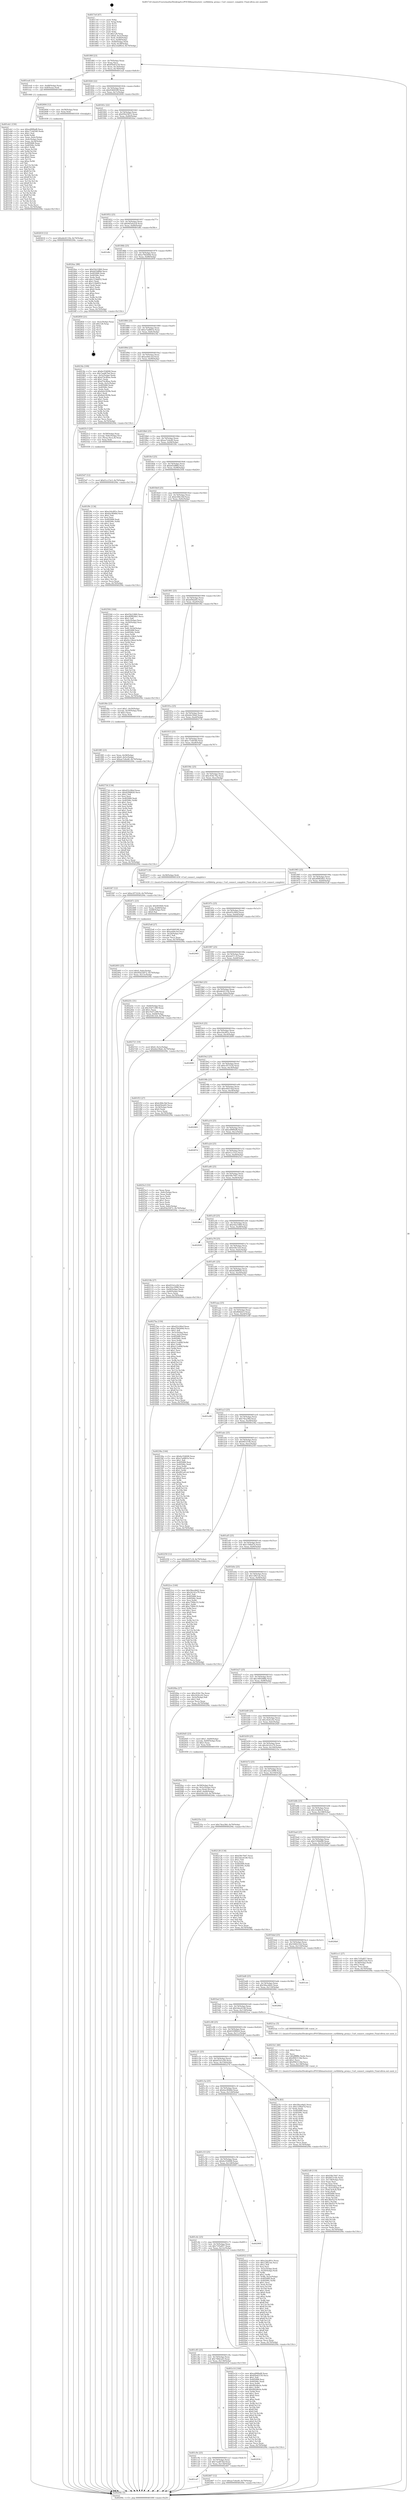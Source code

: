 digraph "0x4017e0" {
  label = "0x4017e0 (/mnt/c/Users/mathe/Desktop/tcc/POCII/binaries/extr_curllibhttp_proxy.c_Curl_connect_complete_Final-ollvm.out::main(0))"
  labelloc = "t"
  node[shape=record]

  Entry [label="",width=0.3,height=0.3,shape=circle,fillcolor=black,style=filled]
  "0x40180f" [label="{
     0x40180f [23]\l
     | [instrs]\l
     &nbsp;&nbsp;0x40180f \<+3\>: mov -0x70(%rbp),%eax\l
     &nbsp;&nbsp;0x401812 \<+2\>: mov %eax,%ecx\l
     &nbsp;&nbsp;0x401814 \<+6\>: sub $0x85b45150,%ecx\l
     &nbsp;&nbsp;0x40181a \<+3\>: mov %eax,-0x74(%rbp)\l
     &nbsp;&nbsp;0x40181d \<+3\>: mov %ecx,-0x78(%rbp)\l
     &nbsp;&nbsp;0x401820 \<+6\>: je 0000000000401ea4 \<main+0x6c4\>\l
  }"]
  "0x401ea4" [label="{
     0x401ea4 [13]\l
     | [instrs]\l
     &nbsp;&nbsp;0x401ea4 \<+4\>: mov -0x48(%rbp),%rax\l
     &nbsp;&nbsp;0x401ea8 \<+4\>: mov 0x8(%rax),%rdi\l
     &nbsp;&nbsp;0x401eac \<+5\>: call 0000000000401060 \<atoi@plt\>\l
     | [calls]\l
     &nbsp;&nbsp;0x401060 \{1\} (unknown)\l
  }"]
  "0x401826" [label="{
     0x401826 [22]\l
     | [instrs]\l
     &nbsp;&nbsp;0x401826 \<+5\>: jmp 000000000040182b \<main+0x4b\>\l
     &nbsp;&nbsp;0x40182b \<+3\>: mov -0x74(%rbp),%eax\l
     &nbsp;&nbsp;0x40182e \<+5\>: sub $0x9340f189,%eax\l
     &nbsp;&nbsp;0x401833 \<+3\>: mov %eax,-0x7c(%rbp)\l
     &nbsp;&nbsp;0x401836 \<+6\>: je 0000000000402604 \<main+0xe24\>\l
  }"]
  Exit [label="",width=0.3,height=0.3,shape=circle,fillcolor=black,style=filled,peripheries=2]
  "0x402604" [label="{
     0x402604 [12]\l
     | [instrs]\l
     &nbsp;&nbsp;0x402604 \<+4\>: mov -0x58(%rbp),%rax\l
     &nbsp;&nbsp;0x402608 \<+3\>: mov %rax,%rdi\l
     &nbsp;&nbsp;0x40260b \<+5\>: call 0000000000401030 \<free@plt\>\l
     | [calls]\l
     &nbsp;&nbsp;0x401030 \{1\} (unknown)\l
  }"]
  "0x40183c" [label="{
     0x40183c [22]\l
     | [instrs]\l
     &nbsp;&nbsp;0x40183c \<+5\>: jmp 0000000000401841 \<main+0x61\>\l
     &nbsp;&nbsp;0x401841 \<+3\>: mov -0x74(%rbp),%eax\l
     &nbsp;&nbsp;0x401844 \<+5\>: sub $0x95b25872,%eax\l
     &nbsp;&nbsp;0x401849 \<+3\>: mov %eax,-0x80(%rbp)\l
     &nbsp;&nbsp;0x40184c \<+6\>: je 00000000004024ac \<main+0xccc\>\l
  }"]
  "0x402610" [label="{
     0x402610 [12]\l
     | [instrs]\l
     &nbsp;&nbsp;0x402610 \<+7\>: movl $0xddc6133b,-0x70(%rbp)\l
     &nbsp;&nbsp;0x402617 \<+5\>: jmp 000000000040294c \<main+0x116c\>\l
  }"]
  "0x4024ac" [label="{
     0x4024ac [88]\l
     | [instrs]\l
     &nbsp;&nbsp;0x4024ac \<+5\>: mov $0xf3b21860,%eax\l
     &nbsp;&nbsp;0x4024b1 \<+5\>: mov $0xb03dff9d,%ecx\l
     &nbsp;&nbsp;0x4024b6 \<+7\>: mov 0x405068,%edx\l
     &nbsp;&nbsp;0x4024bd \<+7\>: mov 0x40506c,%esi\l
     &nbsp;&nbsp;0x4024c4 \<+2\>: mov %edx,%edi\l
     &nbsp;&nbsp;0x4024c6 \<+6\>: add $0x123b6f52,%edi\l
     &nbsp;&nbsp;0x4024cc \<+3\>: sub $0x1,%edi\l
     &nbsp;&nbsp;0x4024cf \<+6\>: sub $0x123b6f52,%edi\l
     &nbsp;&nbsp;0x4024d5 \<+3\>: imul %edi,%edx\l
     &nbsp;&nbsp;0x4024d8 \<+3\>: and $0x1,%edx\l
     &nbsp;&nbsp;0x4024db \<+3\>: cmp $0x0,%edx\l
     &nbsp;&nbsp;0x4024de \<+4\>: sete %r8b\l
     &nbsp;&nbsp;0x4024e2 \<+3\>: cmp $0xa,%esi\l
     &nbsp;&nbsp;0x4024e5 \<+4\>: setl %r9b\l
     &nbsp;&nbsp;0x4024e9 \<+3\>: mov %r8b,%r10b\l
     &nbsp;&nbsp;0x4024ec \<+3\>: and %r9b,%r10b\l
     &nbsp;&nbsp;0x4024ef \<+3\>: xor %r9b,%r8b\l
     &nbsp;&nbsp;0x4024f2 \<+3\>: or %r8b,%r10b\l
     &nbsp;&nbsp;0x4024f5 \<+4\>: test $0x1,%r10b\l
     &nbsp;&nbsp;0x4024f9 \<+3\>: cmovne %ecx,%eax\l
     &nbsp;&nbsp;0x4024fc \<+3\>: mov %eax,-0x70(%rbp)\l
     &nbsp;&nbsp;0x4024ff \<+5\>: jmp 000000000040294c \<main+0x116c\>\l
  }"]
  "0x401852" [label="{
     0x401852 [25]\l
     | [instrs]\l
     &nbsp;&nbsp;0x401852 \<+5\>: jmp 0000000000401857 \<main+0x77\>\l
     &nbsp;&nbsp;0x401857 \<+3\>: mov -0x74(%rbp),%eax\l
     &nbsp;&nbsp;0x40185a \<+5\>: sub $0x9d3eb2c8,%eax\l
     &nbsp;&nbsp;0x40185f \<+6\>: mov %eax,-0x84(%rbp)\l
     &nbsp;&nbsp;0x401865 \<+6\>: je 0000000000401d6c \<main+0x58c\>\l
  }"]
  "0x4025d7" [label="{
     0x4025d7 [12]\l
     | [instrs]\l
     &nbsp;&nbsp;0x4025d7 \<+7\>: movl $0xf1cc15e3,-0x70(%rbp)\l
     &nbsp;&nbsp;0x4025de \<+5\>: jmp 000000000040294c \<main+0x116c\>\l
  }"]
  "0x401d6c" [label="{
     0x401d6c\l
  }", style=dashed]
  "0x40186b" [label="{
     0x40186b [25]\l
     | [instrs]\l
     &nbsp;&nbsp;0x40186b \<+5\>: jmp 0000000000401870 \<main+0x90\>\l
     &nbsp;&nbsp;0x401870 \<+3\>: mov -0x74(%rbp),%eax\l
     &nbsp;&nbsp;0x401873 \<+5\>: sub $0xa79d269d,%eax\l
     &nbsp;&nbsp;0x401878 \<+6\>: mov %eax,-0x88(%rbp)\l
     &nbsp;&nbsp;0x40187e \<+6\>: je 0000000000402850 \<main+0x1070\>\l
  }"]
  "0x402493" [label="{
     0x402493 [25]\l
     | [instrs]\l
     &nbsp;&nbsp;0x402493 \<+7\>: movl $0x0,-0x6c(%rbp)\l
     &nbsp;&nbsp;0x40249a \<+7\>: movl $0x95b25872,-0x70(%rbp)\l
     &nbsp;&nbsp;0x4024a1 \<+6\>: mov %eax,-0x13c(%rbp)\l
     &nbsp;&nbsp;0x4024a7 \<+5\>: jmp 000000000040294c \<main+0x116c\>\l
  }"]
  "0x402850" [label="{
     0x402850 [21]\l
     | [instrs]\l
     &nbsp;&nbsp;0x402850 \<+3\>: mov -0x2c(%rbp),%eax\l
     &nbsp;&nbsp;0x402853 \<+7\>: add $0x128,%rsp\l
     &nbsp;&nbsp;0x40285a \<+1\>: pop %rbx\l
     &nbsp;&nbsp;0x40285b \<+2\>: pop %r12\l
     &nbsp;&nbsp;0x40285d \<+2\>: pop %r13\l
     &nbsp;&nbsp;0x40285f \<+2\>: pop %r14\l
     &nbsp;&nbsp;0x402861 \<+2\>: pop %r15\l
     &nbsp;&nbsp;0x402863 \<+1\>: pop %rbp\l
     &nbsp;&nbsp;0x402864 \<+1\>: ret\l
  }"]
  "0x401884" [label="{
     0x401884 [25]\l
     | [instrs]\l
     &nbsp;&nbsp;0x401884 \<+5\>: jmp 0000000000401889 \<main+0xa9\>\l
     &nbsp;&nbsp;0x401889 \<+3\>: mov -0x74(%rbp),%eax\l
     &nbsp;&nbsp;0x40188c \<+5\>: sub $0xa7ad881b,%eax\l
     &nbsp;&nbsp;0x401891 \<+6\>: mov %eax,-0x8c(%rbp)\l
     &nbsp;&nbsp;0x401897 \<+6\>: je 00000000004023fa \<main+0xc1a\>\l
  }"]
  "0x40247c" [label="{
     0x40247c [23]\l
     | [instrs]\l
     &nbsp;&nbsp;0x40247c \<+10\>: movabs $0x4030b6,%rdi\l
     &nbsp;&nbsp;0x402486 \<+3\>: mov %eax,-0x68(%rbp)\l
     &nbsp;&nbsp;0x402489 \<+3\>: mov -0x68(%rbp),%esi\l
     &nbsp;&nbsp;0x40248c \<+2\>: mov $0x0,%al\l
     &nbsp;&nbsp;0x40248e \<+5\>: call 0000000000401040 \<printf@plt\>\l
     | [calls]\l
     &nbsp;&nbsp;0x401040 \{1\} (unknown)\l
  }"]
  "0x4023fa" [label="{
     0x4023fa [109]\l
     | [instrs]\l
     &nbsp;&nbsp;0x4023fa \<+5\>: mov $0x6e354008,%eax\l
     &nbsp;&nbsp;0x4023ff \<+5\>: mov $0x7aad67bd,%ecx\l
     &nbsp;&nbsp;0x402404 \<+3\>: mov -0x5c(%rbp),%edx\l
     &nbsp;&nbsp;0x402407 \<+6\>: add $0xd74c80aa,%edx\l
     &nbsp;&nbsp;0x40240d \<+3\>: add $0x1,%edx\l
     &nbsp;&nbsp;0x402410 \<+6\>: sub $0xd74c80aa,%edx\l
     &nbsp;&nbsp;0x402416 \<+3\>: mov %edx,-0x5c(%rbp)\l
     &nbsp;&nbsp;0x402419 \<+7\>: mov 0x405068,%edx\l
     &nbsp;&nbsp;0x402420 \<+7\>: mov 0x40506c,%esi\l
     &nbsp;&nbsp;0x402427 \<+2\>: mov %edx,%edi\l
     &nbsp;&nbsp;0x402429 \<+6\>: add $0x8eb1829b,%edi\l
     &nbsp;&nbsp;0x40242f \<+3\>: sub $0x1,%edi\l
     &nbsp;&nbsp;0x402432 \<+6\>: sub $0x8eb1829b,%edi\l
     &nbsp;&nbsp;0x402438 \<+3\>: imul %edi,%edx\l
     &nbsp;&nbsp;0x40243b \<+3\>: and $0x1,%edx\l
     &nbsp;&nbsp;0x40243e \<+3\>: cmp $0x0,%edx\l
     &nbsp;&nbsp;0x402441 \<+4\>: sete %r8b\l
     &nbsp;&nbsp;0x402445 \<+3\>: cmp $0xa,%esi\l
     &nbsp;&nbsp;0x402448 \<+4\>: setl %r9b\l
     &nbsp;&nbsp;0x40244c \<+3\>: mov %r8b,%r10b\l
     &nbsp;&nbsp;0x40244f \<+3\>: and %r9b,%r10b\l
     &nbsp;&nbsp;0x402452 \<+3\>: xor %r9b,%r8b\l
     &nbsp;&nbsp;0x402455 \<+3\>: or %r8b,%r10b\l
     &nbsp;&nbsp;0x402458 \<+4\>: test $0x1,%r10b\l
     &nbsp;&nbsp;0x40245c \<+3\>: cmovne %ecx,%eax\l
     &nbsp;&nbsp;0x40245f \<+3\>: mov %eax,-0x70(%rbp)\l
     &nbsp;&nbsp;0x402462 \<+5\>: jmp 000000000040294c \<main+0x116c\>\l
  }"]
  "0x40189d" [label="{
     0x40189d [25]\l
     | [instrs]\l
     &nbsp;&nbsp;0x40189d \<+5\>: jmp 00000000004018a2 \<main+0xc2\>\l
     &nbsp;&nbsp;0x4018a2 \<+3\>: mov -0x74(%rbp),%eax\l
     &nbsp;&nbsp;0x4018a5 \<+5\>: sub $0xae64e3ef,%eax\l
     &nbsp;&nbsp;0x4018aa \<+6\>: mov %eax,-0x90(%rbp)\l
     &nbsp;&nbsp;0x4018b0 \<+6\>: je 00000000004025c3 \<main+0xde3\>\l
  }"]
  "0x401cb7" [label="{
     0x401cb7\l
  }", style=dashed]
  "0x4025c3" [label="{
     0x4025c3 [20]\l
     | [instrs]\l
     &nbsp;&nbsp;0x4025c3 \<+4\>: mov -0x58(%rbp),%rax\l
     &nbsp;&nbsp;0x4025c7 \<+4\>: movslq -0x6c(%rbp),%rcx\l
     &nbsp;&nbsp;0x4025cb \<+4\>: mov (%rax,%rcx,8),%rax\l
     &nbsp;&nbsp;0x4025cf \<+3\>: mov %rax,%rdi\l
     &nbsp;&nbsp;0x4025d2 \<+5\>: call 0000000000401030 \<free@plt\>\l
     | [calls]\l
     &nbsp;&nbsp;0x401030 \{1\} (unknown)\l
  }"]
  "0x4018b6" [label="{
     0x4018b6 [25]\l
     | [instrs]\l
     &nbsp;&nbsp;0x4018b6 \<+5\>: jmp 00000000004018bb \<main+0xdb\>\l
     &nbsp;&nbsp;0x4018bb \<+3\>: mov -0x74(%rbp),%eax\l
     &nbsp;&nbsp;0x4018be \<+5\>: sub $0xae7e4ed0,%eax\l
     &nbsp;&nbsp;0x4018c3 \<+6\>: mov %eax,-0x94(%rbp)\l
     &nbsp;&nbsp;0x4018c9 \<+6\>: je 0000000000401f9c \<main+0x7bc\>\l
  }"]
  "0x402467" [label="{
     0x402467 [12]\l
     | [instrs]\l
     &nbsp;&nbsp;0x402467 \<+7\>: movl $0xae7e4ed0,-0x70(%rbp)\l
     &nbsp;&nbsp;0x40246e \<+5\>: jmp 000000000040294c \<main+0x116c\>\l
  }"]
  "0x401f9c" [label="{
     0x401f9c [134]\l
     | [instrs]\l
     &nbsp;&nbsp;0x401f9c \<+5\>: mov $0xe2dcd91e,%eax\l
     &nbsp;&nbsp;0x401fa1 \<+5\>: mov $0x6ac9048d,%ecx\l
     &nbsp;&nbsp;0x401fa6 \<+2\>: mov $0x1,%dl\l
     &nbsp;&nbsp;0x401fa8 \<+2\>: xor %esi,%esi\l
     &nbsp;&nbsp;0x401faa \<+7\>: mov 0x405068,%edi\l
     &nbsp;&nbsp;0x401fb1 \<+8\>: mov 0x40506c,%r8d\l
     &nbsp;&nbsp;0x401fb9 \<+3\>: sub $0x1,%esi\l
     &nbsp;&nbsp;0x401fbc \<+3\>: mov %edi,%r9d\l
     &nbsp;&nbsp;0x401fbf \<+3\>: add %esi,%r9d\l
     &nbsp;&nbsp;0x401fc2 \<+4\>: imul %r9d,%edi\l
     &nbsp;&nbsp;0x401fc6 \<+3\>: and $0x1,%edi\l
     &nbsp;&nbsp;0x401fc9 \<+3\>: cmp $0x0,%edi\l
     &nbsp;&nbsp;0x401fcc \<+4\>: sete %r10b\l
     &nbsp;&nbsp;0x401fd0 \<+4\>: cmp $0xa,%r8d\l
     &nbsp;&nbsp;0x401fd4 \<+4\>: setl %r11b\l
     &nbsp;&nbsp;0x401fd8 \<+3\>: mov %r10b,%bl\l
     &nbsp;&nbsp;0x401fdb \<+3\>: xor $0xff,%bl\l
     &nbsp;&nbsp;0x401fde \<+3\>: mov %r11b,%r14b\l
     &nbsp;&nbsp;0x401fe1 \<+4\>: xor $0xff,%r14b\l
     &nbsp;&nbsp;0x401fe5 \<+3\>: xor $0x0,%dl\l
     &nbsp;&nbsp;0x401fe8 \<+3\>: mov %bl,%r15b\l
     &nbsp;&nbsp;0x401feb \<+4\>: and $0x0,%r15b\l
     &nbsp;&nbsp;0x401fef \<+3\>: and %dl,%r10b\l
     &nbsp;&nbsp;0x401ff2 \<+3\>: mov %r14b,%r12b\l
     &nbsp;&nbsp;0x401ff5 \<+4\>: and $0x0,%r12b\l
     &nbsp;&nbsp;0x401ff9 \<+3\>: and %dl,%r11b\l
     &nbsp;&nbsp;0x401ffc \<+3\>: or %r10b,%r15b\l
     &nbsp;&nbsp;0x401fff \<+3\>: or %r11b,%r12b\l
     &nbsp;&nbsp;0x402002 \<+3\>: xor %r12b,%r15b\l
     &nbsp;&nbsp;0x402005 \<+3\>: or %r14b,%bl\l
     &nbsp;&nbsp;0x402008 \<+3\>: xor $0xff,%bl\l
     &nbsp;&nbsp;0x40200b \<+3\>: or $0x0,%dl\l
     &nbsp;&nbsp;0x40200e \<+2\>: and %dl,%bl\l
     &nbsp;&nbsp;0x402010 \<+3\>: or %bl,%r15b\l
     &nbsp;&nbsp;0x402013 \<+4\>: test $0x1,%r15b\l
     &nbsp;&nbsp;0x402017 \<+3\>: cmovne %ecx,%eax\l
     &nbsp;&nbsp;0x40201a \<+3\>: mov %eax,-0x70(%rbp)\l
     &nbsp;&nbsp;0x40201d \<+5\>: jmp 000000000040294c \<main+0x116c\>\l
  }"]
  "0x4018cf" [label="{
     0x4018cf [25]\l
     | [instrs]\l
     &nbsp;&nbsp;0x4018cf \<+5\>: jmp 00000000004018d4 \<main+0xf4\>\l
     &nbsp;&nbsp;0x4018d4 \<+3\>: mov -0x74(%rbp),%eax\l
     &nbsp;&nbsp;0x4018d7 \<+5\>: sub $0xb03dff9d,%eax\l
     &nbsp;&nbsp;0x4018dc \<+6\>: mov %eax,-0x98(%rbp)\l
     &nbsp;&nbsp;0x4018e2 \<+6\>: je 0000000000402504 \<main+0xd24\>\l
  }"]
  "0x401c9e" [label="{
     0x401c9e [25]\l
     | [instrs]\l
     &nbsp;&nbsp;0x401c9e \<+5\>: jmp 0000000000401ca3 \<main+0x4c3\>\l
     &nbsp;&nbsp;0x401ca3 \<+3\>: mov -0x74(%rbp),%eax\l
     &nbsp;&nbsp;0x401ca6 \<+5\>: sub $0x7aad67bd,%eax\l
     &nbsp;&nbsp;0x401cab \<+6\>: mov %eax,-0x134(%rbp)\l
     &nbsp;&nbsp;0x401cb1 \<+6\>: je 0000000000402467 \<main+0xc87\>\l
  }"]
  "0x402504" [label="{
     0x402504 [164]\l
     | [instrs]\l
     &nbsp;&nbsp;0x402504 \<+5\>: mov $0xf3b21860,%eax\l
     &nbsp;&nbsp;0x402509 \<+5\>: mov $0xd09826b1,%ecx\l
     &nbsp;&nbsp;0x40250e \<+2\>: mov $0x1,%dl\l
     &nbsp;&nbsp;0x402510 \<+3\>: mov -0x6c(%rbp),%esi\l
     &nbsp;&nbsp;0x402513 \<+3\>: cmp -0x50(%rbp),%esi\l
     &nbsp;&nbsp;0x402516 \<+4\>: setl %dil\l
     &nbsp;&nbsp;0x40251a \<+4\>: and $0x1,%dil\l
     &nbsp;&nbsp;0x40251e \<+4\>: mov %dil,-0x2d(%rbp)\l
     &nbsp;&nbsp;0x402522 \<+7\>: mov 0x405068,%esi\l
     &nbsp;&nbsp;0x402529 \<+8\>: mov 0x40506c,%r8d\l
     &nbsp;&nbsp;0x402531 \<+3\>: mov %esi,%r9d\l
     &nbsp;&nbsp;0x402534 \<+7\>: add $0x9cc1f6e4,%r9d\l
     &nbsp;&nbsp;0x40253b \<+4\>: sub $0x1,%r9d\l
     &nbsp;&nbsp;0x40253f \<+7\>: sub $0x9cc1f6e4,%r9d\l
     &nbsp;&nbsp;0x402546 \<+4\>: imul %r9d,%esi\l
     &nbsp;&nbsp;0x40254a \<+3\>: and $0x1,%esi\l
     &nbsp;&nbsp;0x40254d \<+3\>: cmp $0x0,%esi\l
     &nbsp;&nbsp;0x402550 \<+4\>: sete %dil\l
     &nbsp;&nbsp;0x402554 \<+4\>: cmp $0xa,%r8d\l
     &nbsp;&nbsp;0x402558 \<+4\>: setl %r10b\l
     &nbsp;&nbsp;0x40255c \<+3\>: mov %dil,%r11b\l
     &nbsp;&nbsp;0x40255f \<+4\>: xor $0xff,%r11b\l
     &nbsp;&nbsp;0x402563 \<+3\>: mov %r10b,%bl\l
     &nbsp;&nbsp;0x402566 \<+3\>: xor $0xff,%bl\l
     &nbsp;&nbsp;0x402569 \<+3\>: xor $0x1,%dl\l
     &nbsp;&nbsp;0x40256c \<+3\>: mov %r11b,%r14b\l
     &nbsp;&nbsp;0x40256f \<+4\>: and $0xff,%r14b\l
     &nbsp;&nbsp;0x402573 \<+3\>: and %dl,%dil\l
     &nbsp;&nbsp;0x402576 \<+3\>: mov %bl,%r15b\l
     &nbsp;&nbsp;0x402579 \<+4\>: and $0xff,%r15b\l
     &nbsp;&nbsp;0x40257d \<+3\>: and %dl,%r10b\l
     &nbsp;&nbsp;0x402580 \<+3\>: or %dil,%r14b\l
     &nbsp;&nbsp;0x402583 \<+3\>: or %r10b,%r15b\l
     &nbsp;&nbsp;0x402586 \<+3\>: xor %r15b,%r14b\l
     &nbsp;&nbsp;0x402589 \<+3\>: or %bl,%r11b\l
     &nbsp;&nbsp;0x40258c \<+4\>: xor $0xff,%r11b\l
     &nbsp;&nbsp;0x402590 \<+3\>: or $0x1,%dl\l
     &nbsp;&nbsp;0x402593 \<+3\>: and %dl,%r11b\l
     &nbsp;&nbsp;0x402596 \<+3\>: or %r11b,%r14b\l
     &nbsp;&nbsp;0x402599 \<+4\>: test $0x1,%r14b\l
     &nbsp;&nbsp;0x40259d \<+3\>: cmovne %ecx,%eax\l
     &nbsp;&nbsp;0x4025a0 \<+3\>: mov %eax,-0x70(%rbp)\l
     &nbsp;&nbsp;0x4025a3 \<+5\>: jmp 000000000040294c \<main+0x116c\>\l
  }"]
  "0x4018e8" [label="{
     0x4018e8 [25]\l
     | [instrs]\l
     &nbsp;&nbsp;0x4018e8 \<+5\>: jmp 00000000004018ed \<main+0x10d\>\l
     &nbsp;&nbsp;0x4018ed \<+3\>: mov -0x74(%rbp),%eax\l
     &nbsp;&nbsp;0x4018f0 \<+5\>: sub $0xb384c5bf,%eax\l
     &nbsp;&nbsp;0x4018f5 \<+6\>: mov %eax,-0x9c(%rbp)\l
     &nbsp;&nbsp;0x4018fb \<+6\>: je 000000000040261c \<main+0xe3c\>\l
  }"]
  "0x402934" [label="{
     0x402934\l
  }", style=dashed]
  "0x40261c" [label="{
     0x40261c\l
  }", style=dashed]
  "0x401901" [label="{
     0x401901 [25]\l
     | [instrs]\l
     &nbsp;&nbsp;0x401901 \<+5\>: jmp 0000000000401906 \<main+0x126\>\l
     &nbsp;&nbsp;0x401906 \<+3\>: mov -0x74(%rbp),%eax\l
     &nbsp;&nbsp;0x401909 \<+5\>: sub $0xbf56afd5,%eax\l
     &nbsp;&nbsp;0x40190e \<+6\>: mov %eax,-0xa0(%rbp)\l
     &nbsp;&nbsp;0x401914 \<+6\>: je 0000000000401f6e \<main+0x78e\>\l
  }"]
  "0x4021d9" [label="{
     0x4021d9 [119]\l
     | [instrs]\l
     &nbsp;&nbsp;0x4021d9 \<+5\>: mov $0xf38e7647,%ecx\l
     &nbsp;&nbsp;0x4021de \<+5\>: mov $0x845314b,%edx\l
     &nbsp;&nbsp;0x4021e3 \<+6\>: mov -0x138(%rbp),%esi\l
     &nbsp;&nbsp;0x4021e9 \<+3\>: imul %eax,%esi\l
     &nbsp;&nbsp;0x4021ec \<+3\>: movslq %esi,%rdi\l
     &nbsp;&nbsp;0x4021ef \<+4\>: mov -0x58(%rbp),%r8\l
     &nbsp;&nbsp;0x4021f3 \<+4\>: movslq -0x5c(%rbp),%r9\l
     &nbsp;&nbsp;0x4021f7 \<+4\>: mov (%r8,%r9,8),%r8\l
     &nbsp;&nbsp;0x4021fb \<+3\>: mov %rdi,(%r8)\l
     &nbsp;&nbsp;0x4021fe \<+7\>: mov 0x405068,%eax\l
     &nbsp;&nbsp;0x402205 \<+7\>: mov 0x40506c,%esi\l
     &nbsp;&nbsp;0x40220c \<+3\>: mov %eax,%r10d\l
     &nbsp;&nbsp;0x40220f \<+7\>: add $0x38ef5270,%r10d\l
     &nbsp;&nbsp;0x402216 \<+4\>: sub $0x1,%r10d\l
     &nbsp;&nbsp;0x40221a \<+7\>: sub $0x38ef5270,%r10d\l
     &nbsp;&nbsp;0x402221 \<+4\>: imul %r10d,%eax\l
     &nbsp;&nbsp;0x402225 \<+3\>: and $0x1,%eax\l
     &nbsp;&nbsp;0x402228 \<+3\>: cmp $0x0,%eax\l
     &nbsp;&nbsp;0x40222b \<+4\>: sete %r11b\l
     &nbsp;&nbsp;0x40222f \<+3\>: cmp $0xa,%esi\l
     &nbsp;&nbsp;0x402232 \<+3\>: setl %bl\l
     &nbsp;&nbsp;0x402235 \<+3\>: mov %r11b,%r14b\l
     &nbsp;&nbsp;0x402238 \<+3\>: and %bl,%r14b\l
     &nbsp;&nbsp;0x40223b \<+3\>: xor %bl,%r11b\l
     &nbsp;&nbsp;0x40223e \<+3\>: or %r11b,%r14b\l
     &nbsp;&nbsp;0x402241 \<+4\>: test $0x1,%r14b\l
     &nbsp;&nbsp;0x402245 \<+3\>: cmovne %edx,%ecx\l
     &nbsp;&nbsp;0x402248 \<+3\>: mov %ecx,-0x70(%rbp)\l
     &nbsp;&nbsp;0x40224b \<+5\>: jmp 000000000040294c \<main+0x116c\>\l
  }"]
  "0x401f6e" [label="{
     0x401f6e [23]\l
     | [instrs]\l
     &nbsp;&nbsp;0x401f6e \<+7\>: movl $0x1,-0x50(%rbp)\l
     &nbsp;&nbsp;0x401f75 \<+4\>: movslq -0x50(%rbp),%rax\l
     &nbsp;&nbsp;0x401f79 \<+4\>: shl $0x3,%rax\l
     &nbsp;&nbsp;0x401f7d \<+3\>: mov %rax,%rdi\l
     &nbsp;&nbsp;0x401f80 \<+5\>: call 0000000000401050 \<malloc@plt\>\l
     | [calls]\l
     &nbsp;&nbsp;0x401050 \{1\} (unknown)\l
  }"]
  "0x40191a" [label="{
     0x40191a [25]\l
     | [instrs]\l
     &nbsp;&nbsp;0x40191a \<+5\>: jmp 000000000040191f \<main+0x13f\>\l
     &nbsp;&nbsp;0x40191f \<+3\>: mov -0x74(%rbp),%eax\l
     &nbsp;&nbsp;0x401922 \<+5\>: sub $0xbfa19fa6,%eax\l
     &nbsp;&nbsp;0x401927 \<+6\>: mov %eax,-0xa4(%rbp)\l
     &nbsp;&nbsp;0x40192d \<+6\>: je 0000000000402734 \<main+0xf54\>\l
  }"]
  "0x4021b1" [label="{
     0x4021b1 [40]\l
     | [instrs]\l
     &nbsp;&nbsp;0x4021b1 \<+5\>: mov $0x2,%ecx\l
     &nbsp;&nbsp;0x4021b6 \<+1\>: cltd\l
     &nbsp;&nbsp;0x4021b7 \<+2\>: idiv %ecx\l
     &nbsp;&nbsp;0x4021b9 \<+6\>: imul $0xfffffffe,%edx,%ecx\l
     &nbsp;&nbsp;0x4021bf \<+6\>: sub $0x9943118d,%ecx\l
     &nbsp;&nbsp;0x4021c5 \<+3\>: add $0x1,%ecx\l
     &nbsp;&nbsp;0x4021c8 \<+6\>: add $0x9943118d,%ecx\l
     &nbsp;&nbsp;0x4021ce \<+6\>: mov %ecx,-0x138(%rbp)\l
     &nbsp;&nbsp;0x4021d4 \<+5\>: call 0000000000401160 \<next_i\>\l
     | [calls]\l
     &nbsp;&nbsp;0x401160 \{1\} (/mnt/c/Users/mathe/Desktop/tcc/POCII/binaries/extr_curllibhttp_proxy.c_Curl_connect_complete_Final-ollvm.out::next_i)\l
  }"]
  "0x402734" [label="{
     0x402734 [134]\l
     | [instrs]\l
     &nbsp;&nbsp;0x402734 \<+5\>: mov $0xd52c90ef,%eax\l
     &nbsp;&nbsp;0x402739 \<+5\>: mov $0xfd368826,%ecx\l
     &nbsp;&nbsp;0x40273e \<+2\>: mov $0x1,%dl\l
     &nbsp;&nbsp;0x402740 \<+2\>: xor %esi,%esi\l
     &nbsp;&nbsp;0x402742 \<+7\>: mov 0x405068,%edi\l
     &nbsp;&nbsp;0x402749 \<+8\>: mov 0x40506c,%r8d\l
     &nbsp;&nbsp;0x402751 \<+3\>: sub $0x1,%esi\l
     &nbsp;&nbsp;0x402754 \<+3\>: mov %edi,%r9d\l
     &nbsp;&nbsp;0x402757 \<+3\>: add %esi,%r9d\l
     &nbsp;&nbsp;0x40275a \<+4\>: imul %r9d,%edi\l
     &nbsp;&nbsp;0x40275e \<+3\>: and $0x1,%edi\l
     &nbsp;&nbsp;0x402761 \<+3\>: cmp $0x0,%edi\l
     &nbsp;&nbsp;0x402764 \<+4\>: sete %r10b\l
     &nbsp;&nbsp;0x402768 \<+4\>: cmp $0xa,%r8d\l
     &nbsp;&nbsp;0x40276c \<+4\>: setl %r11b\l
     &nbsp;&nbsp;0x402770 \<+3\>: mov %r10b,%bl\l
     &nbsp;&nbsp;0x402773 \<+3\>: xor $0xff,%bl\l
     &nbsp;&nbsp;0x402776 \<+3\>: mov %r11b,%r14b\l
     &nbsp;&nbsp;0x402779 \<+4\>: xor $0xff,%r14b\l
     &nbsp;&nbsp;0x40277d \<+3\>: xor $0x0,%dl\l
     &nbsp;&nbsp;0x402780 \<+3\>: mov %bl,%r15b\l
     &nbsp;&nbsp;0x402783 \<+4\>: and $0x0,%r15b\l
     &nbsp;&nbsp;0x402787 \<+3\>: and %dl,%r10b\l
     &nbsp;&nbsp;0x40278a \<+3\>: mov %r14b,%r12b\l
     &nbsp;&nbsp;0x40278d \<+4\>: and $0x0,%r12b\l
     &nbsp;&nbsp;0x402791 \<+3\>: and %dl,%r11b\l
     &nbsp;&nbsp;0x402794 \<+3\>: or %r10b,%r15b\l
     &nbsp;&nbsp;0x402797 \<+3\>: or %r11b,%r12b\l
     &nbsp;&nbsp;0x40279a \<+3\>: xor %r12b,%r15b\l
     &nbsp;&nbsp;0x40279d \<+3\>: or %r14b,%bl\l
     &nbsp;&nbsp;0x4027a0 \<+3\>: xor $0xff,%bl\l
     &nbsp;&nbsp;0x4027a3 \<+3\>: or $0x0,%dl\l
     &nbsp;&nbsp;0x4027a6 \<+2\>: and %dl,%bl\l
     &nbsp;&nbsp;0x4027a8 \<+3\>: or %bl,%r15b\l
     &nbsp;&nbsp;0x4027ab \<+4\>: test $0x1,%r15b\l
     &nbsp;&nbsp;0x4027af \<+3\>: cmovne %ecx,%eax\l
     &nbsp;&nbsp;0x4027b2 \<+3\>: mov %eax,-0x70(%rbp)\l
     &nbsp;&nbsp;0x4027b5 \<+5\>: jmp 000000000040294c \<main+0x116c\>\l
  }"]
  "0x401933" [label="{
     0x401933 [25]\l
     | [instrs]\l
     &nbsp;&nbsp;0x401933 \<+5\>: jmp 0000000000401938 \<main+0x158\>\l
     &nbsp;&nbsp;0x401938 \<+3\>: mov -0x74(%rbp),%eax\l
     &nbsp;&nbsp;0x40193b \<+5\>: sub $0xc7144540,%eax\l
     &nbsp;&nbsp;0x401940 \<+6\>: mov %eax,-0xa8(%rbp)\l
     &nbsp;&nbsp;0x401946 \<+6\>: je 0000000000401f47 \<main+0x767\>\l
  }"]
  "0x4020ec" [label="{
     0x4020ec [31]\l
     | [instrs]\l
     &nbsp;&nbsp;0x4020ec \<+4\>: mov -0x58(%rbp),%rdi\l
     &nbsp;&nbsp;0x4020f0 \<+4\>: movslq -0x5c(%rbp),%rcx\l
     &nbsp;&nbsp;0x4020f4 \<+4\>: mov %rax,(%rdi,%rcx,8)\l
     &nbsp;&nbsp;0x4020f8 \<+7\>: movl $0x0,-0x64(%rbp)\l
     &nbsp;&nbsp;0x4020ff \<+7\>: movl $0xfc6fc324,-0x70(%rbp)\l
     &nbsp;&nbsp;0x402106 \<+5\>: jmp 000000000040294c \<main+0x116c\>\l
  }"]
  "0x401f47" [label="{
     0x401f47 [12]\l
     | [instrs]\l
     &nbsp;&nbsp;0x401f47 \<+7\>: movl $0xe3f73224,-0x70(%rbp)\l
     &nbsp;&nbsp;0x401f4e \<+5\>: jmp 000000000040294c \<main+0x116c\>\l
  }"]
  "0x40194c" [label="{
     0x40194c [25]\l
     | [instrs]\l
     &nbsp;&nbsp;0x40194c \<+5\>: jmp 0000000000401951 \<main+0x171\>\l
     &nbsp;&nbsp;0x401951 \<+3\>: mov -0x74(%rbp),%eax\l
     &nbsp;&nbsp;0x401954 \<+5\>: sub $0xc934c76a,%eax\l
     &nbsp;&nbsp;0x401959 \<+6\>: mov %eax,-0xac(%rbp)\l
     &nbsp;&nbsp;0x40195f \<+6\>: je 0000000000402473 \<main+0xc93\>\l
  }"]
  "0x401f85" [label="{
     0x401f85 [23]\l
     | [instrs]\l
     &nbsp;&nbsp;0x401f85 \<+4\>: mov %rax,-0x58(%rbp)\l
     &nbsp;&nbsp;0x401f89 \<+7\>: movl $0x0,-0x5c(%rbp)\l
     &nbsp;&nbsp;0x401f90 \<+7\>: movl $0xae7e4ed0,-0x70(%rbp)\l
     &nbsp;&nbsp;0x401f97 \<+5\>: jmp 000000000040294c \<main+0x116c\>\l
  }"]
  "0x402473" [label="{
     0x402473 [9]\l
     | [instrs]\l
     &nbsp;&nbsp;0x402473 \<+4\>: mov -0x58(%rbp),%rdi\l
     &nbsp;&nbsp;0x402477 \<+5\>: call 0000000000401430 \<Curl_connect_complete\>\l
     | [calls]\l
     &nbsp;&nbsp;0x401430 \{1\} (/mnt/c/Users/mathe/Desktop/tcc/POCII/binaries/extr_curllibhttp_proxy.c_Curl_connect_complete_Final-ollvm.out::Curl_connect_complete)\l
  }"]
  "0x401965" [label="{
     0x401965 [25]\l
     | [instrs]\l
     &nbsp;&nbsp;0x401965 \<+5\>: jmp 000000000040196a \<main+0x18a\>\l
     &nbsp;&nbsp;0x40196a \<+3\>: mov -0x74(%rbp),%eax\l
     &nbsp;&nbsp;0x40196d \<+5\>: sub $0xd09826b1,%eax\l
     &nbsp;&nbsp;0x401972 \<+6\>: mov %eax,-0xb0(%rbp)\l
     &nbsp;&nbsp;0x401978 \<+6\>: je 00000000004025a8 \<main+0xdc8\>\l
  }"]
  "0x401eb1" [label="{
     0x401eb1 [150]\l
     | [instrs]\l
     &nbsp;&nbsp;0x401eb1 \<+5\>: mov $0xed999af8,%ecx\l
     &nbsp;&nbsp;0x401eb6 \<+5\>: mov $0xc7144540,%edx\l
     &nbsp;&nbsp;0x401ebb \<+3\>: mov $0x1,%sil\l
     &nbsp;&nbsp;0x401ebe \<+3\>: xor %r8d,%r8d\l
     &nbsp;&nbsp;0x401ec1 \<+3\>: mov %eax,-0x4c(%rbp)\l
     &nbsp;&nbsp;0x401ec4 \<+3\>: mov -0x4c(%rbp),%eax\l
     &nbsp;&nbsp;0x401ec7 \<+3\>: mov %eax,-0x34(%rbp)\l
     &nbsp;&nbsp;0x401eca \<+7\>: mov 0x405068,%eax\l
     &nbsp;&nbsp;0x401ed1 \<+8\>: mov 0x40506c,%r9d\l
     &nbsp;&nbsp;0x401ed9 \<+4\>: sub $0x1,%r8d\l
     &nbsp;&nbsp;0x401edd \<+3\>: mov %eax,%r10d\l
     &nbsp;&nbsp;0x401ee0 \<+3\>: add %r8d,%r10d\l
     &nbsp;&nbsp;0x401ee3 \<+4\>: imul %r10d,%eax\l
     &nbsp;&nbsp;0x401ee7 \<+3\>: and $0x1,%eax\l
     &nbsp;&nbsp;0x401eea \<+3\>: cmp $0x0,%eax\l
     &nbsp;&nbsp;0x401eed \<+4\>: sete %r11b\l
     &nbsp;&nbsp;0x401ef1 \<+4\>: cmp $0xa,%r9d\l
     &nbsp;&nbsp;0x401ef5 \<+3\>: setl %bl\l
     &nbsp;&nbsp;0x401ef8 \<+3\>: mov %r11b,%r14b\l
     &nbsp;&nbsp;0x401efb \<+4\>: xor $0xff,%r14b\l
     &nbsp;&nbsp;0x401eff \<+3\>: mov %bl,%r15b\l
     &nbsp;&nbsp;0x401f02 \<+4\>: xor $0xff,%r15b\l
     &nbsp;&nbsp;0x401f06 \<+4\>: xor $0x1,%sil\l
     &nbsp;&nbsp;0x401f0a \<+3\>: mov %r14b,%r12b\l
     &nbsp;&nbsp;0x401f0d \<+4\>: and $0xff,%r12b\l
     &nbsp;&nbsp;0x401f11 \<+3\>: and %sil,%r11b\l
     &nbsp;&nbsp;0x401f14 \<+3\>: mov %r15b,%r13b\l
     &nbsp;&nbsp;0x401f17 \<+4\>: and $0xff,%r13b\l
     &nbsp;&nbsp;0x401f1b \<+3\>: and %sil,%bl\l
     &nbsp;&nbsp;0x401f1e \<+3\>: or %r11b,%r12b\l
     &nbsp;&nbsp;0x401f21 \<+3\>: or %bl,%r13b\l
     &nbsp;&nbsp;0x401f24 \<+3\>: xor %r13b,%r12b\l
     &nbsp;&nbsp;0x401f27 \<+3\>: or %r15b,%r14b\l
     &nbsp;&nbsp;0x401f2a \<+4\>: xor $0xff,%r14b\l
     &nbsp;&nbsp;0x401f2e \<+4\>: or $0x1,%sil\l
     &nbsp;&nbsp;0x401f32 \<+3\>: and %sil,%r14b\l
     &nbsp;&nbsp;0x401f35 \<+3\>: or %r14b,%r12b\l
     &nbsp;&nbsp;0x401f38 \<+4\>: test $0x1,%r12b\l
     &nbsp;&nbsp;0x401f3c \<+3\>: cmovne %edx,%ecx\l
     &nbsp;&nbsp;0x401f3f \<+3\>: mov %ecx,-0x70(%rbp)\l
     &nbsp;&nbsp;0x401f42 \<+5\>: jmp 000000000040294c \<main+0x116c\>\l
  }"]
  "0x4025a8" [label="{
     0x4025a8 [27]\l
     | [instrs]\l
     &nbsp;&nbsp;0x4025a8 \<+5\>: mov $0x9340f189,%eax\l
     &nbsp;&nbsp;0x4025ad \<+5\>: mov $0xae64e3ef,%ecx\l
     &nbsp;&nbsp;0x4025b2 \<+3\>: mov -0x2d(%rbp),%dl\l
     &nbsp;&nbsp;0x4025b5 \<+3\>: test $0x1,%dl\l
     &nbsp;&nbsp;0x4025b8 \<+3\>: cmovne %ecx,%eax\l
     &nbsp;&nbsp;0x4025bb \<+3\>: mov %eax,-0x70(%rbp)\l
     &nbsp;&nbsp;0x4025be \<+5\>: jmp 000000000040294c \<main+0x116c\>\l
  }"]
  "0x40197e" [label="{
     0x40197e [25]\l
     | [instrs]\l
     &nbsp;&nbsp;0x40197e \<+5\>: jmp 0000000000401983 \<main+0x1a3\>\l
     &nbsp;&nbsp;0x401983 \<+3\>: mov -0x74(%rbp),%eax\l
     &nbsp;&nbsp;0x401986 \<+5\>: sub $0xd52c90ef,%eax\l
     &nbsp;&nbsp;0x40198b \<+6\>: mov %eax,-0xb4(%rbp)\l
     &nbsp;&nbsp;0x401991 \<+6\>: je 0000000000402945 \<main+0x1165\>\l
  }"]
  "0x401c85" [label="{
     0x401c85 [25]\l
     | [instrs]\l
     &nbsp;&nbsp;0x401c85 \<+5\>: jmp 0000000000401c8a \<main+0x4aa\>\l
     &nbsp;&nbsp;0x401c8a \<+3\>: mov -0x74(%rbp),%eax\l
     &nbsp;&nbsp;0x401c8d \<+5\>: sub $0x748dcaf3,%eax\l
     &nbsp;&nbsp;0x401c92 \<+6\>: mov %eax,-0x130(%rbp)\l
     &nbsp;&nbsp;0x401c98 \<+6\>: je 0000000000402934 \<main+0x1154\>\l
  }"]
  "0x402945" [label="{
     0x402945\l
  }", style=dashed]
  "0x401997" [label="{
     0x401997 [25]\l
     | [instrs]\l
     &nbsp;&nbsp;0x401997 \<+5\>: jmp 000000000040199c \<main+0x1bc\>\l
     &nbsp;&nbsp;0x40199c \<+3\>: mov -0x74(%rbp),%eax\l
     &nbsp;&nbsp;0x40199f \<+5\>: sub $0xdaf37c3f,%eax\l
     &nbsp;&nbsp;0x4019a4 \<+6\>: mov %eax,-0xb8(%rbp)\l
     &nbsp;&nbsp;0x4019aa \<+6\>: je 000000000040225c \<main+0xa7c\>\l
  }"]
  "0x401e14" [label="{
     0x401e14 [144]\l
     | [instrs]\l
     &nbsp;&nbsp;0x401e14 \<+5\>: mov $0xed999af8,%eax\l
     &nbsp;&nbsp;0x401e19 \<+5\>: mov $0x85b45150,%ecx\l
     &nbsp;&nbsp;0x401e1e \<+2\>: mov $0x1,%dl\l
     &nbsp;&nbsp;0x401e20 \<+7\>: mov 0x405068,%esi\l
     &nbsp;&nbsp;0x401e27 \<+7\>: mov 0x40506c,%edi\l
     &nbsp;&nbsp;0x401e2e \<+3\>: mov %esi,%r8d\l
     &nbsp;&nbsp;0x401e31 \<+7\>: sub $0x992dbcfe,%r8d\l
     &nbsp;&nbsp;0x401e38 \<+4\>: sub $0x1,%r8d\l
     &nbsp;&nbsp;0x401e3c \<+7\>: add $0x992dbcfe,%r8d\l
     &nbsp;&nbsp;0x401e43 \<+4\>: imul %r8d,%esi\l
     &nbsp;&nbsp;0x401e47 \<+3\>: and $0x1,%esi\l
     &nbsp;&nbsp;0x401e4a \<+3\>: cmp $0x0,%esi\l
     &nbsp;&nbsp;0x401e4d \<+4\>: sete %r9b\l
     &nbsp;&nbsp;0x401e51 \<+3\>: cmp $0xa,%edi\l
     &nbsp;&nbsp;0x401e54 \<+4\>: setl %r10b\l
     &nbsp;&nbsp;0x401e58 \<+3\>: mov %r9b,%r11b\l
     &nbsp;&nbsp;0x401e5b \<+4\>: xor $0xff,%r11b\l
     &nbsp;&nbsp;0x401e5f \<+3\>: mov %r10b,%bl\l
     &nbsp;&nbsp;0x401e62 \<+3\>: xor $0xff,%bl\l
     &nbsp;&nbsp;0x401e65 \<+3\>: xor $0x0,%dl\l
     &nbsp;&nbsp;0x401e68 \<+3\>: mov %r11b,%r14b\l
     &nbsp;&nbsp;0x401e6b \<+4\>: and $0x0,%r14b\l
     &nbsp;&nbsp;0x401e6f \<+3\>: and %dl,%r9b\l
     &nbsp;&nbsp;0x401e72 \<+3\>: mov %bl,%r15b\l
     &nbsp;&nbsp;0x401e75 \<+4\>: and $0x0,%r15b\l
     &nbsp;&nbsp;0x401e79 \<+3\>: and %dl,%r10b\l
     &nbsp;&nbsp;0x401e7c \<+3\>: or %r9b,%r14b\l
     &nbsp;&nbsp;0x401e7f \<+3\>: or %r10b,%r15b\l
     &nbsp;&nbsp;0x401e82 \<+3\>: xor %r15b,%r14b\l
     &nbsp;&nbsp;0x401e85 \<+3\>: or %bl,%r11b\l
     &nbsp;&nbsp;0x401e88 \<+4\>: xor $0xff,%r11b\l
     &nbsp;&nbsp;0x401e8c \<+3\>: or $0x0,%dl\l
     &nbsp;&nbsp;0x401e8f \<+3\>: and %dl,%r11b\l
     &nbsp;&nbsp;0x401e92 \<+3\>: or %r11b,%r14b\l
     &nbsp;&nbsp;0x401e95 \<+4\>: test $0x1,%r14b\l
     &nbsp;&nbsp;0x401e99 \<+3\>: cmovne %ecx,%eax\l
     &nbsp;&nbsp;0x401e9c \<+3\>: mov %eax,-0x70(%rbp)\l
     &nbsp;&nbsp;0x401e9f \<+5\>: jmp 000000000040294c \<main+0x116c\>\l
  }"]
  "0x40225c" [label="{
     0x40225c [31]\l
     | [instrs]\l
     &nbsp;&nbsp;0x40225c \<+3\>: mov -0x64(%rbp),%eax\l
     &nbsp;&nbsp;0x40225f \<+5\>: sub $0x35d7c280,%eax\l
     &nbsp;&nbsp;0x402264 \<+3\>: add $0x1,%eax\l
     &nbsp;&nbsp;0x402267 \<+5\>: add $0x35d7c280,%eax\l
     &nbsp;&nbsp;0x40226c \<+3\>: mov %eax,-0x64(%rbp)\l
     &nbsp;&nbsp;0x40226f \<+7\>: movl $0xfc6fc324,-0x70(%rbp)\l
     &nbsp;&nbsp;0x402276 \<+5\>: jmp 000000000040294c \<main+0x116c\>\l
  }"]
  "0x4019b0" [label="{
     0x4019b0 [25]\l
     | [instrs]\l
     &nbsp;&nbsp;0x4019b0 \<+5\>: jmp 00000000004019b5 \<main+0x1d5\>\l
     &nbsp;&nbsp;0x4019b5 \<+3\>: mov -0x74(%rbp),%eax\l
     &nbsp;&nbsp;0x4019b8 \<+5\>: sub $0xddc6133b,%eax\l
     &nbsp;&nbsp;0x4019bd \<+6\>: mov %eax,-0xbc(%rbp)\l
     &nbsp;&nbsp;0x4019c3 \<+6\>: je 0000000000402721 \<main+0xf41\>\l
  }"]
  "0x401c6c" [label="{
     0x401c6c [25]\l
     | [instrs]\l
     &nbsp;&nbsp;0x401c6c \<+5\>: jmp 0000000000401c71 \<main+0x491\>\l
     &nbsp;&nbsp;0x401c71 \<+3\>: mov -0x74(%rbp),%eax\l
     &nbsp;&nbsp;0x401c74 \<+5\>: sub $0x71f5a857,%eax\l
     &nbsp;&nbsp;0x401c79 \<+6\>: mov %eax,-0x12c(%rbp)\l
     &nbsp;&nbsp;0x401c7f \<+6\>: je 0000000000401e14 \<main+0x634\>\l
  }"]
  "0x402721" [label="{
     0x402721 [19]\l
     | [instrs]\l
     &nbsp;&nbsp;0x402721 \<+7\>: movl $0x0,-0x3c(%rbp)\l
     &nbsp;&nbsp;0x402728 \<+7\>: movl $0xbfa19fa6,-0x70(%rbp)\l
     &nbsp;&nbsp;0x40272f \<+5\>: jmp 000000000040294c \<main+0x116c\>\l
  }"]
  "0x4019c9" [label="{
     0x4019c9 [25]\l
     | [instrs]\l
     &nbsp;&nbsp;0x4019c9 \<+5\>: jmp 00000000004019ce \<main+0x1ee\>\l
     &nbsp;&nbsp;0x4019ce \<+3\>: mov -0x74(%rbp),%eax\l
     &nbsp;&nbsp;0x4019d1 \<+5\>: sub $0xe2dcd91e,%eax\l
     &nbsp;&nbsp;0x4019d6 \<+6\>: mov %eax,-0xc0(%rbp)\l
     &nbsp;&nbsp;0x4019dc \<+6\>: je 0000000000402899 \<main+0x10b9\>\l
  }"]
  "0x402909" [label="{
     0x402909\l
  }", style=dashed]
  "0x402899" [label="{
     0x402899\l
  }", style=dashed]
  "0x4019e2" [label="{
     0x4019e2 [25]\l
     | [instrs]\l
     &nbsp;&nbsp;0x4019e2 \<+5\>: jmp 00000000004019e7 \<main+0x207\>\l
     &nbsp;&nbsp;0x4019e7 \<+3\>: mov -0x74(%rbp),%eax\l
     &nbsp;&nbsp;0x4019ea \<+5\>: sub $0xe3f73224,%eax\l
     &nbsp;&nbsp;0x4019ef \<+6\>: mov %eax,-0xc4(%rbp)\l
     &nbsp;&nbsp;0x4019f5 \<+6\>: je 0000000000401f53 \<main+0x773\>\l
  }"]
  "0x401c53" [label="{
     0x401c53 [25]\l
     | [instrs]\l
     &nbsp;&nbsp;0x401c53 \<+5\>: jmp 0000000000401c58 \<main+0x478\>\l
     &nbsp;&nbsp;0x401c58 \<+3\>: mov -0x74(%rbp),%eax\l
     &nbsp;&nbsp;0x401c5b \<+5\>: sub $0x6e354008,%eax\l
     &nbsp;&nbsp;0x401c60 \<+6\>: mov %eax,-0x128(%rbp)\l
     &nbsp;&nbsp;0x401c66 \<+6\>: je 0000000000402909 \<main+0x1129\>\l
  }"]
  "0x401f53" [label="{
     0x401f53 [27]\l
     | [instrs]\l
     &nbsp;&nbsp;0x401f53 \<+5\>: mov $0xb384c5bf,%eax\l
     &nbsp;&nbsp;0x401f58 \<+5\>: mov $0xbf56afd5,%ecx\l
     &nbsp;&nbsp;0x401f5d \<+3\>: mov -0x34(%rbp),%edx\l
     &nbsp;&nbsp;0x401f60 \<+3\>: cmp $0x0,%edx\l
     &nbsp;&nbsp;0x401f63 \<+3\>: cmove %ecx,%eax\l
     &nbsp;&nbsp;0x401f66 \<+3\>: mov %eax,-0x70(%rbp)\l
     &nbsp;&nbsp;0x401f69 \<+5\>: jmp 000000000040294c \<main+0x116c\>\l
  }"]
  "0x4019fb" [label="{
     0x4019fb [25]\l
     | [instrs]\l
     &nbsp;&nbsp;0x4019fb \<+5\>: jmp 0000000000401a00 \<main+0x220\>\l
     &nbsp;&nbsp;0x401a00 \<+3\>: mov -0x74(%rbp),%eax\l
     &nbsp;&nbsp;0x401a03 \<+5\>: sub $0xe44514af,%eax\l
     &nbsp;&nbsp;0x401a08 \<+6\>: mov %eax,-0xc8(%rbp)\l
     &nbsp;&nbsp;0x401a0e \<+6\>: je 0000000000402865 \<main+0x1085\>\l
  }"]
  "0x402022" [label="{
     0x402022 [152]\l
     | [instrs]\l
     &nbsp;&nbsp;0x402022 \<+5\>: mov $0xe2dcd91e,%eax\l
     &nbsp;&nbsp;0x402027 \<+5\>: mov $0x12ff21de,%ecx\l
     &nbsp;&nbsp;0x40202c \<+2\>: mov $0x1,%dl\l
     &nbsp;&nbsp;0x40202e \<+2\>: xor %esi,%esi\l
     &nbsp;&nbsp;0x402030 \<+3\>: mov -0x5c(%rbp),%edi\l
     &nbsp;&nbsp;0x402033 \<+3\>: cmp -0x50(%rbp),%edi\l
     &nbsp;&nbsp;0x402036 \<+4\>: setl %r8b\l
     &nbsp;&nbsp;0x40203a \<+4\>: and $0x1,%r8b\l
     &nbsp;&nbsp;0x40203e \<+4\>: mov %r8b,-0x2e(%rbp)\l
     &nbsp;&nbsp;0x402042 \<+7\>: mov 0x405068,%edi\l
     &nbsp;&nbsp;0x402049 \<+8\>: mov 0x40506c,%r9d\l
     &nbsp;&nbsp;0x402051 \<+3\>: sub $0x1,%esi\l
     &nbsp;&nbsp;0x402054 \<+3\>: mov %edi,%r10d\l
     &nbsp;&nbsp;0x402057 \<+3\>: add %esi,%r10d\l
     &nbsp;&nbsp;0x40205a \<+4\>: imul %r10d,%edi\l
     &nbsp;&nbsp;0x40205e \<+3\>: and $0x1,%edi\l
     &nbsp;&nbsp;0x402061 \<+3\>: cmp $0x0,%edi\l
     &nbsp;&nbsp;0x402064 \<+4\>: sete %r8b\l
     &nbsp;&nbsp;0x402068 \<+4\>: cmp $0xa,%r9d\l
     &nbsp;&nbsp;0x40206c \<+4\>: setl %r11b\l
     &nbsp;&nbsp;0x402070 \<+3\>: mov %r8b,%bl\l
     &nbsp;&nbsp;0x402073 \<+3\>: xor $0xff,%bl\l
     &nbsp;&nbsp;0x402076 \<+3\>: mov %r11b,%r14b\l
     &nbsp;&nbsp;0x402079 \<+4\>: xor $0xff,%r14b\l
     &nbsp;&nbsp;0x40207d \<+3\>: xor $0x1,%dl\l
     &nbsp;&nbsp;0x402080 \<+3\>: mov %bl,%r15b\l
     &nbsp;&nbsp;0x402083 \<+4\>: and $0xff,%r15b\l
     &nbsp;&nbsp;0x402087 \<+3\>: and %dl,%r8b\l
     &nbsp;&nbsp;0x40208a \<+3\>: mov %r14b,%r12b\l
     &nbsp;&nbsp;0x40208d \<+4\>: and $0xff,%r12b\l
     &nbsp;&nbsp;0x402091 \<+3\>: and %dl,%r11b\l
     &nbsp;&nbsp;0x402094 \<+3\>: or %r8b,%r15b\l
     &nbsp;&nbsp;0x402097 \<+3\>: or %r11b,%r12b\l
     &nbsp;&nbsp;0x40209a \<+3\>: xor %r12b,%r15b\l
     &nbsp;&nbsp;0x40209d \<+3\>: or %r14b,%bl\l
     &nbsp;&nbsp;0x4020a0 \<+3\>: xor $0xff,%bl\l
     &nbsp;&nbsp;0x4020a3 \<+3\>: or $0x1,%dl\l
     &nbsp;&nbsp;0x4020a6 \<+2\>: and %dl,%bl\l
     &nbsp;&nbsp;0x4020a8 \<+3\>: or %bl,%r15b\l
     &nbsp;&nbsp;0x4020ab \<+4\>: test $0x1,%r15b\l
     &nbsp;&nbsp;0x4020af \<+3\>: cmovne %ecx,%eax\l
     &nbsp;&nbsp;0x4020b2 \<+3\>: mov %eax,-0x70(%rbp)\l
     &nbsp;&nbsp;0x4020b5 \<+5\>: jmp 000000000040294c \<main+0x116c\>\l
  }"]
  "0x402865" [label="{
     0x402865\l
  }", style=dashed]
  "0x401a14" [label="{
     0x401a14 [25]\l
     | [instrs]\l
     &nbsp;&nbsp;0x401a14 \<+5\>: jmp 0000000000401a19 \<main+0x239\>\l
     &nbsp;&nbsp;0x401a19 \<+3\>: mov -0x74(%rbp),%eax\l
     &nbsp;&nbsp;0x401a1c \<+5\>: sub $0xed999af8,%eax\l
     &nbsp;&nbsp;0x401a21 \<+6\>: mov %eax,-0xcc(%rbp)\l
     &nbsp;&nbsp;0x401a27 \<+6\>: je 000000000040287d \<main+0x109d\>\l
  }"]
  "0x401c3a" [label="{
     0x401c3a [25]\l
     | [instrs]\l
     &nbsp;&nbsp;0x401c3a \<+5\>: jmp 0000000000401c3f \<main+0x45f\>\l
     &nbsp;&nbsp;0x401c3f \<+3\>: mov -0x74(%rbp),%eax\l
     &nbsp;&nbsp;0x401c42 \<+5\>: sub $0x6ac9048d,%eax\l
     &nbsp;&nbsp;0x401c47 \<+6\>: mov %eax,-0x124(%rbp)\l
     &nbsp;&nbsp;0x401c4d \<+6\>: je 0000000000402022 \<main+0x842\>\l
  }"]
  "0x40287d" [label="{
     0x40287d\l
  }", style=dashed]
  "0x401a2d" [label="{
     0x401a2d [25]\l
     | [instrs]\l
     &nbsp;&nbsp;0x401a2d \<+5\>: jmp 0000000000401a32 \<main+0x252\>\l
     &nbsp;&nbsp;0x401a32 \<+3\>: mov -0x74(%rbp),%eax\l
     &nbsp;&nbsp;0x401a35 \<+5\>: sub $0xf1cc15e3,%eax\l
     &nbsp;&nbsp;0x401a3a \<+6\>: mov %eax,-0xd0(%rbp)\l
     &nbsp;&nbsp;0x401a40 \<+6\>: je 00000000004025e3 \<main+0xe03\>\l
  }"]
  "0x40227b" [label="{
     0x40227b [83]\l
     | [instrs]\l
     &nbsp;&nbsp;0x40227b \<+5\>: mov $0x58acd4d2,%eax\l
     &nbsp;&nbsp;0x402280 \<+5\>: mov $0x1168af7d,%ecx\l
     &nbsp;&nbsp;0x402285 \<+2\>: xor %edx,%edx\l
     &nbsp;&nbsp;0x402287 \<+7\>: mov 0x405068,%esi\l
     &nbsp;&nbsp;0x40228e \<+7\>: mov 0x40506c,%edi\l
     &nbsp;&nbsp;0x402295 \<+3\>: sub $0x1,%edx\l
     &nbsp;&nbsp;0x402298 \<+3\>: mov %esi,%r8d\l
     &nbsp;&nbsp;0x40229b \<+3\>: add %edx,%r8d\l
     &nbsp;&nbsp;0x40229e \<+4\>: imul %r8d,%esi\l
     &nbsp;&nbsp;0x4022a2 \<+3\>: and $0x1,%esi\l
     &nbsp;&nbsp;0x4022a5 \<+3\>: cmp $0x0,%esi\l
     &nbsp;&nbsp;0x4022a8 \<+4\>: sete %r9b\l
     &nbsp;&nbsp;0x4022ac \<+3\>: cmp $0xa,%edi\l
     &nbsp;&nbsp;0x4022af \<+4\>: setl %r10b\l
     &nbsp;&nbsp;0x4022b3 \<+3\>: mov %r9b,%r11b\l
     &nbsp;&nbsp;0x4022b6 \<+3\>: and %r10b,%r11b\l
     &nbsp;&nbsp;0x4022b9 \<+3\>: xor %r10b,%r9b\l
     &nbsp;&nbsp;0x4022bc \<+3\>: or %r9b,%r11b\l
     &nbsp;&nbsp;0x4022bf \<+4\>: test $0x1,%r11b\l
     &nbsp;&nbsp;0x4022c3 \<+3\>: cmovne %ecx,%eax\l
     &nbsp;&nbsp;0x4022c6 \<+3\>: mov %eax,-0x70(%rbp)\l
     &nbsp;&nbsp;0x4022c9 \<+5\>: jmp 000000000040294c \<main+0x116c\>\l
  }"]
  "0x4025e3" [label="{
     0x4025e3 [33]\l
     | [instrs]\l
     &nbsp;&nbsp;0x4025e3 \<+2\>: xor %eax,%eax\l
     &nbsp;&nbsp;0x4025e5 \<+3\>: mov -0x6c(%rbp),%ecx\l
     &nbsp;&nbsp;0x4025e8 \<+2\>: mov %eax,%edx\l
     &nbsp;&nbsp;0x4025ea \<+2\>: sub %ecx,%edx\l
     &nbsp;&nbsp;0x4025ec \<+2\>: mov %eax,%ecx\l
     &nbsp;&nbsp;0x4025ee \<+3\>: sub $0x1,%ecx\l
     &nbsp;&nbsp;0x4025f1 \<+2\>: add %ecx,%edx\l
     &nbsp;&nbsp;0x4025f3 \<+2\>: sub %edx,%eax\l
     &nbsp;&nbsp;0x4025f5 \<+3\>: mov %eax,-0x6c(%rbp)\l
     &nbsp;&nbsp;0x4025f8 \<+7\>: movl $0x95b25872,-0x70(%rbp)\l
     &nbsp;&nbsp;0x4025ff \<+5\>: jmp 000000000040294c \<main+0x116c\>\l
  }"]
  "0x401a46" [label="{
     0x401a46 [25]\l
     | [instrs]\l
     &nbsp;&nbsp;0x401a46 \<+5\>: jmp 0000000000401a4b \<main+0x26b\>\l
     &nbsp;&nbsp;0x401a4b \<+3\>: mov -0x74(%rbp),%eax\l
     &nbsp;&nbsp;0x401a4e \<+5\>: sub $0xf38e7647,%eax\l
     &nbsp;&nbsp;0x401a53 \<+6\>: mov %eax,-0xd4(%rbp)\l
     &nbsp;&nbsp;0x401a59 \<+6\>: je 00000000004028a5 \<main+0x10c5\>\l
  }"]
  "0x401c21" [label="{
     0x401c21 [25]\l
     | [instrs]\l
     &nbsp;&nbsp;0x401c21 \<+5\>: jmp 0000000000401c26 \<main+0x446\>\l
     &nbsp;&nbsp;0x401c26 \<+3\>: mov -0x74(%rbp),%eax\l
     &nbsp;&nbsp;0x401c29 \<+5\>: sub $0x651b1a56,%eax\l
     &nbsp;&nbsp;0x401c2e \<+6\>: mov %eax,-0x120(%rbp)\l
     &nbsp;&nbsp;0x401c34 \<+6\>: je 000000000040227b \<main+0xa9b\>\l
  }"]
  "0x4028a5" [label="{
     0x4028a5\l
  }", style=dashed]
  "0x401a5f" [label="{
     0x401a5f [25]\l
     | [instrs]\l
     &nbsp;&nbsp;0x401a5f \<+5\>: jmp 0000000000401a64 \<main+0x284\>\l
     &nbsp;&nbsp;0x401a64 \<+3\>: mov -0x74(%rbp),%eax\l
     &nbsp;&nbsp;0x401a67 \<+5\>: sub $0xf3b21860,%eax\l
     &nbsp;&nbsp;0x401a6c \<+6\>: mov %eax,-0xd8(%rbp)\l
     &nbsp;&nbsp;0x401a72 \<+6\>: je 0000000000402928 \<main+0x1148\>\l
  }"]
  "0x402628" [label="{
     0x402628\l
  }", style=dashed]
  "0x402928" [label="{
     0x402928\l
  }", style=dashed]
  "0x401a78" [label="{
     0x401a78 [25]\l
     | [instrs]\l
     &nbsp;&nbsp;0x401a78 \<+5\>: jmp 0000000000401a7d \<main+0x29d\>\l
     &nbsp;&nbsp;0x401a7d \<+3\>: mov -0x74(%rbp),%eax\l
     &nbsp;&nbsp;0x401a80 \<+5\>: sub $0xfc6fc324,%eax\l
     &nbsp;&nbsp;0x401a85 \<+6\>: mov %eax,-0xdc(%rbp)\l
     &nbsp;&nbsp;0x401a8b \<+6\>: je 000000000040210b \<main+0x92b\>\l
  }"]
  "0x401c08" [label="{
     0x401c08 [25]\l
     | [instrs]\l
     &nbsp;&nbsp;0x401c08 \<+5\>: jmp 0000000000401c0d \<main+0x42d\>\l
     &nbsp;&nbsp;0x401c0d \<+3\>: mov -0x74(%rbp),%eax\l
     &nbsp;&nbsp;0x401c10 \<+5\>: sub $0x632989c6,%eax\l
     &nbsp;&nbsp;0x401c15 \<+6\>: mov %eax,-0x11c(%rbp)\l
     &nbsp;&nbsp;0x401c1b \<+6\>: je 0000000000402628 \<main+0xe48\>\l
  }"]
  "0x40210b" [label="{
     0x40210b [27]\l
     | [instrs]\l
     &nbsp;&nbsp;0x40210b \<+5\>: mov $0x651b1a56,%eax\l
     &nbsp;&nbsp;0x402110 \<+5\>: mov $0x32ec2998,%ecx\l
     &nbsp;&nbsp;0x402115 \<+3\>: mov -0x64(%rbp),%edx\l
     &nbsp;&nbsp;0x402118 \<+3\>: cmp -0x60(%rbp),%edx\l
     &nbsp;&nbsp;0x40211b \<+3\>: cmovl %ecx,%eax\l
     &nbsp;&nbsp;0x40211e \<+3\>: mov %eax,-0x70(%rbp)\l
     &nbsp;&nbsp;0x402121 \<+5\>: jmp 000000000040294c \<main+0x116c\>\l
  }"]
  "0x401a91" [label="{
     0x401a91 [25]\l
     | [instrs]\l
     &nbsp;&nbsp;0x401a91 \<+5\>: jmp 0000000000401a96 \<main+0x2b6\>\l
     &nbsp;&nbsp;0x401a96 \<+3\>: mov -0x74(%rbp),%eax\l
     &nbsp;&nbsp;0x401a99 \<+5\>: sub $0xfd368826,%eax\l
     &nbsp;&nbsp;0x401a9e \<+6\>: mov %eax,-0xe0(%rbp)\l
     &nbsp;&nbsp;0x401aa4 \<+6\>: je 00000000004027ba \<main+0xfda\>\l
  }"]
  "0x4021ac" [label="{
     0x4021ac [5]\l
     | [instrs]\l
     &nbsp;&nbsp;0x4021ac \<+5\>: call 0000000000401160 \<next_i\>\l
     | [calls]\l
     &nbsp;&nbsp;0x401160 \{1\} (/mnt/c/Users/mathe/Desktop/tcc/POCII/binaries/extr_curllibhttp_proxy.c_Curl_connect_complete_Final-ollvm.out::next_i)\l
  }"]
  "0x4027ba" [label="{
     0x4027ba [150]\l
     | [instrs]\l
     &nbsp;&nbsp;0x4027ba \<+5\>: mov $0xd52c90ef,%eax\l
     &nbsp;&nbsp;0x4027bf \<+5\>: mov $0xa79d269d,%ecx\l
     &nbsp;&nbsp;0x4027c4 \<+2\>: mov $0x1,%dl\l
     &nbsp;&nbsp;0x4027c6 \<+3\>: mov -0x3c(%rbp),%esi\l
     &nbsp;&nbsp;0x4027c9 \<+3\>: mov %esi,-0x2c(%rbp)\l
     &nbsp;&nbsp;0x4027cc \<+7\>: mov 0x405068,%esi\l
     &nbsp;&nbsp;0x4027d3 \<+7\>: mov 0x40506c,%edi\l
     &nbsp;&nbsp;0x4027da \<+3\>: mov %esi,%r8d\l
     &nbsp;&nbsp;0x4027dd \<+7\>: add $0xe11a4f4f,%r8d\l
     &nbsp;&nbsp;0x4027e4 \<+4\>: sub $0x1,%r8d\l
     &nbsp;&nbsp;0x4027e8 \<+7\>: sub $0xe11a4f4f,%r8d\l
     &nbsp;&nbsp;0x4027ef \<+4\>: imul %r8d,%esi\l
     &nbsp;&nbsp;0x4027f3 \<+3\>: and $0x1,%esi\l
     &nbsp;&nbsp;0x4027f6 \<+3\>: cmp $0x0,%esi\l
     &nbsp;&nbsp;0x4027f9 \<+4\>: sete %r9b\l
     &nbsp;&nbsp;0x4027fd \<+3\>: cmp $0xa,%edi\l
     &nbsp;&nbsp;0x402800 \<+4\>: setl %r10b\l
     &nbsp;&nbsp;0x402804 \<+3\>: mov %r9b,%r11b\l
     &nbsp;&nbsp;0x402807 \<+4\>: xor $0xff,%r11b\l
     &nbsp;&nbsp;0x40280b \<+3\>: mov %r10b,%bl\l
     &nbsp;&nbsp;0x40280e \<+3\>: xor $0xff,%bl\l
     &nbsp;&nbsp;0x402811 \<+3\>: xor $0x1,%dl\l
     &nbsp;&nbsp;0x402814 \<+3\>: mov %r11b,%r14b\l
     &nbsp;&nbsp;0x402817 \<+4\>: and $0xff,%r14b\l
     &nbsp;&nbsp;0x40281b \<+3\>: and %dl,%r9b\l
     &nbsp;&nbsp;0x40281e \<+3\>: mov %bl,%r15b\l
     &nbsp;&nbsp;0x402821 \<+4\>: and $0xff,%r15b\l
     &nbsp;&nbsp;0x402825 \<+3\>: and %dl,%r10b\l
     &nbsp;&nbsp;0x402828 \<+3\>: or %r9b,%r14b\l
     &nbsp;&nbsp;0x40282b \<+3\>: or %r10b,%r15b\l
     &nbsp;&nbsp;0x40282e \<+3\>: xor %r15b,%r14b\l
     &nbsp;&nbsp;0x402831 \<+3\>: or %bl,%r11b\l
     &nbsp;&nbsp;0x402834 \<+4\>: xor $0xff,%r11b\l
     &nbsp;&nbsp;0x402838 \<+3\>: or $0x1,%dl\l
     &nbsp;&nbsp;0x40283b \<+3\>: and %dl,%r11b\l
     &nbsp;&nbsp;0x40283e \<+3\>: or %r11b,%r14b\l
     &nbsp;&nbsp;0x402841 \<+4\>: test $0x1,%r14b\l
     &nbsp;&nbsp;0x402845 \<+3\>: cmovne %ecx,%eax\l
     &nbsp;&nbsp;0x402848 \<+3\>: mov %eax,-0x70(%rbp)\l
     &nbsp;&nbsp;0x40284b \<+5\>: jmp 000000000040294c \<main+0x116c\>\l
  }"]
  "0x401aaa" [label="{
     0x401aaa [25]\l
     | [instrs]\l
     &nbsp;&nbsp;0x401aaa \<+5\>: jmp 0000000000401aaf \<main+0x2cf\>\l
     &nbsp;&nbsp;0x401aaf \<+3\>: mov -0x74(%rbp),%eax\l
     &nbsp;&nbsp;0x401ab2 \<+5\>: sub $0xffdfdd23,%eax\l
     &nbsp;&nbsp;0x401ab7 \<+6\>: mov %eax,-0xe4(%rbp)\l
     &nbsp;&nbsp;0x401abd \<+6\>: je 0000000000401e08 \<main+0x628\>\l
  }"]
  "0x401bef" [label="{
     0x401bef [25]\l
     | [instrs]\l
     &nbsp;&nbsp;0x401bef \<+5\>: jmp 0000000000401bf4 \<main+0x414\>\l
     &nbsp;&nbsp;0x401bf4 \<+3\>: mov -0x74(%rbp),%eax\l
     &nbsp;&nbsp;0x401bf7 \<+5\>: sub $0x5dee4146,%eax\l
     &nbsp;&nbsp;0x401bfc \<+6\>: mov %eax,-0x118(%rbp)\l
     &nbsp;&nbsp;0x401c02 \<+6\>: je 00000000004021ac \<main+0x9cc\>\l
  }"]
  "0x401e08" [label="{
     0x401e08\l
  }", style=dashed]
  "0x401ac3" [label="{
     0x401ac3 [25]\l
     | [instrs]\l
     &nbsp;&nbsp;0x401ac3 \<+5\>: jmp 0000000000401ac8 \<main+0x2e8\>\l
     &nbsp;&nbsp;0x401ac8 \<+3\>: mov -0x74(%rbp),%eax\l
     &nbsp;&nbsp;0x401acb \<+5\>: sub $0x74ea38d,%eax\l
     &nbsp;&nbsp;0x401ad0 \<+6\>: mov %eax,-0xe8(%rbp)\l
     &nbsp;&nbsp;0x401ad6 \<+6\>: je 000000000040236a \<main+0xb8a\>\l
  }"]
  "0x4028fd" [label="{
     0x4028fd\l
  }", style=dashed]
  "0x40236a" [label="{
     0x40236a [144]\l
     | [instrs]\l
     &nbsp;&nbsp;0x40236a \<+5\>: mov $0x6e354008,%eax\l
     &nbsp;&nbsp;0x40236f \<+5\>: mov $0xa7ad881b,%ecx\l
     &nbsp;&nbsp;0x402374 \<+2\>: mov $0x1,%dl\l
     &nbsp;&nbsp;0x402376 \<+7\>: mov 0x405068,%esi\l
     &nbsp;&nbsp;0x40237d \<+7\>: mov 0x40506c,%edi\l
     &nbsp;&nbsp;0x402384 \<+3\>: mov %esi,%r8d\l
     &nbsp;&nbsp;0x402387 \<+7\>: sub $0x891a61e6,%r8d\l
     &nbsp;&nbsp;0x40238e \<+4\>: sub $0x1,%r8d\l
     &nbsp;&nbsp;0x402392 \<+7\>: add $0x891a61e6,%r8d\l
     &nbsp;&nbsp;0x402399 \<+4\>: imul %r8d,%esi\l
     &nbsp;&nbsp;0x40239d \<+3\>: and $0x1,%esi\l
     &nbsp;&nbsp;0x4023a0 \<+3\>: cmp $0x0,%esi\l
     &nbsp;&nbsp;0x4023a3 \<+4\>: sete %r9b\l
     &nbsp;&nbsp;0x4023a7 \<+3\>: cmp $0xa,%edi\l
     &nbsp;&nbsp;0x4023aa \<+4\>: setl %r10b\l
     &nbsp;&nbsp;0x4023ae \<+3\>: mov %r9b,%r11b\l
     &nbsp;&nbsp;0x4023b1 \<+4\>: xor $0xff,%r11b\l
     &nbsp;&nbsp;0x4023b5 \<+3\>: mov %r10b,%bl\l
     &nbsp;&nbsp;0x4023b8 \<+3\>: xor $0xff,%bl\l
     &nbsp;&nbsp;0x4023bb \<+3\>: xor $0x1,%dl\l
     &nbsp;&nbsp;0x4023be \<+3\>: mov %r11b,%r14b\l
     &nbsp;&nbsp;0x4023c1 \<+4\>: and $0xff,%r14b\l
     &nbsp;&nbsp;0x4023c5 \<+3\>: and %dl,%r9b\l
     &nbsp;&nbsp;0x4023c8 \<+3\>: mov %bl,%r15b\l
     &nbsp;&nbsp;0x4023cb \<+4\>: and $0xff,%r15b\l
     &nbsp;&nbsp;0x4023cf \<+3\>: and %dl,%r10b\l
     &nbsp;&nbsp;0x4023d2 \<+3\>: or %r9b,%r14b\l
     &nbsp;&nbsp;0x4023d5 \<+3\>: or %r10b,%r15b\l
     &nbsp;&nbsp;0x4023d8 \<+3\>: xor %r15b,%r14b\l
     &nbsp;&nbsp;0x4023db \<+3\>: or %bl,%r11b\l
     &nbsp;&nbsp;0x4023de \<+4\>: xor $0xff,%r11b\l
     &nbsp;&nbsp;0x4023e2 \<+3\>: or $0x1,%dl\l
     &nbsp;&nbsp;0x4023e5 \<+3\>: and %dl,%r11b\l
     &nbsp;&nbsp;0x4023e8 \<+3\>: or %r11b,%r14b\l
     &nbsp;&nbsp;0x4023eb \<+4\>: test $0x1,%r14b\l
     &nbsp;&nbsp;0x4023ef \<+3\>: cmovne %ecx,%eax\l
     &nbsp;&nbsp;0x4023f2 \<+3\>: mov %eax,-0x70(%rbp)\l
     &nbsp;&nbsp;0x4023f5 \<+5\>: jmp 000000000040294c \<main+0x116c\>\l
  }"]
  "0x401adc" [label="{
     0x401adc [25]\l
     | [instrs]\l
     &nbsp;&nbsp;0x401adc \<+5\>: jmp 0000000000401ae1 \<main+0x301\>\l
     &nbsp;&nbsp;0x401ae1 \<+3\>: mov -0x74(%rbp),%eax\l
     &nbsp;&nbsp;0x401ae4 \<+5\>: sub $0x845314b,%eax\l
     &nbsp;&nbsp;0x401ae9 \<+6\>: mov %eax,-0xec(%rbp)\l
     &nbsp;&nbsp;0x401aef \<+6\>: je 0000000000402250 \<main+0xa70\>\l
  }"]
  "0x401bd6" [label="{
     0x401bd6 [25]\l
     | [instrs]\l
     &nbsp;&nbsp;0x401bd6 \<+5\>: jmp 0000000000401bdb \<main+0x3fb\>\l
     &nbsp;&nbsp;0x401bdb \<+3\>: mov -0x74(%rbp),%eax\l
     &nbsp;&nbsp;0x401bde \<+5\>: sub $0x58acd4d2,%eax\l
     &nbsp;&nbsp;0x401be3 \<+6\>: mov %eax,-0x114(%rbp)\l
     &nbsp;&nbsp;0x401be9 \<+6\>: je 00000000004028fd \<main+0x111d\>\l
  }"]
  "0x402250" [label="{
     0x402250 [12]\l
     | [instrs]\l
     &nbsp;&nbsp;0x402250 \<+7\>: movl $0xdaf37c3f,-0x70(%rbp)\l
     &nbsp;&nbsp;0x402257 \<+5\>: jmp 000000000040294c \<main+0x116c\>\l
  }"]
  "0x401af5" [label="{
     0x401af5 [25]\l
     | [instrs]\l
     &nbsp;&nbsp;0x401af5 \<+5\>: jmp 0000000000401afa \<main+0x31a\>\l
     &nbsp;&nbsp;0x401afa \<+3\>: mov -0x74(%rbp),%eax\l
     &nbsp;&nbsp;0x401afd \<+5\>: sub $0x1168af7d,%eax\l
     &nbsp;&nbsp;0x401b02 \<+6\>: mov %eax,-0xf0(%rbp)\l
     &nbsp;&nbsp;0x401b08 \<+6\>: je 00000000004022ce \<main+0xaee\>\l
  }"]
  "0x401cdc" [label="{
     0x401cdc\l
  }", style=dashed]
  "0x4022ce" [label="{
     0x4022ce [144]\l
     | [instrs]\l
     &nbsp;&nbsp;0x4022ce \<+5\>: mov $0x58acd4d2,%eax\l
     &nbsp;&nbsp;0x4022d3 \<+5\>: mov $0x2b141e79,%ecx\l
     &nbsp;&nbsp;0x4022d8 \<+2\>: mov $0x1,%dl\l
     &nbsp;&nbsp;0x4022da \<+7\>: mov 0x405068,%esi\l
     &nbsp;&nbsp;0x4022e1 \<+7\>: mov 0x40506c,%edi\l
     &nbsp;&nbsp;0x4022e8 \<+3\>: mov %esi,%r8d\l
     &nbsp;&nbsp;0x4022eb \<+7\>: sub $0xc7084c55,%r8d\l
     &nbsp;&nbsp;0x4022f2 \<+4\>: sub $0x1,%r8d\l
     &nbsp;&nbsp;0x4022f6 \<+7\>: add $0xc7084c55,%r8d\l
     &nbsp;&nbsp;0x4022fd \<+4\>: imul %r8d,%esi\l
     &nbsp;&nbsp;0x402301 \<+3\>: and $0x1,%esi\l
     &nbsp;&nbsp;0x402304 \<+3\>: cmp $0x0,%esi\l
     &nbsp;&nbsp;0x402307 \<+4\>: sete %r9b\l
     &nbsp;&nbsp;0x40230b \<+3\>: cmp $0xa,%edi\l
     &nbsp;&nbsp;0x40230e \<+4\>: setl %r10b\l
     &nbsp;&nbsp;0x402312 \<+3\>: mov %r9b,%r11b\l
     &nbsp;&nbsp;0x402315 \<+4\>: xor $0xff,%r11b\l
     &nbsp;&nbsp;0x402319 \<+3\>: mov %r10b,%bl\l
     &nbsp;&nbsp;0x40231c \<+3\>: xor $0xff,%bl\l
     &nbsp;&nbsp;0x40231f \<+3\>: xor $0x1,%dl\l
     &nbsp;&nbsp;0x402322 \<+3\>: mov %r11b,%r14b\l
     &nbsp;&nbsp;0x402325 \<+4\>: and $0xff,%r14b\l
     &nbsp;&nbsp;0x402329 \<+3\>: and %dl,%r9b\l
     &nbsp;&nbsp;0x40232c \<+3\>: mov %bl,%r15b\l
     &nbsp;&nbsp;0x40232f \<+4\>: and $0xff,%r15b\l
     &nbsp;&nbsp;0x402333 \<+3\>: and %dl,%r10b\l
     &nbsp;&nbsp;0x402336 \<+3\>: or %r9b,%r14b\l
     &nbsp;&nbsp;0x402339 \<+3\>: or %r10b,%r15b\l
     &nbsp;&nbsp;0x40233c \<+3\>: xor %r15b,%r14b\l
     &nbsp;&nbsp;0x40233f \<+3\>: or %bl,%r11b\l
     &nbsp;&nbsp;0x402342 \<+4\>: xor $0xff,%r11b\l
     &nbsp;&nbsp;0x402346 \<+3\>: or $0x1,%dl\l
     &nbsp;&nbsp;0x402349 \<+3\>: and %dl,%r11b\l
     &nbsp;&nbsp;0x40234c \<+3\>: or %r11b,%r14b\l
     &nbsp;&nbsp;0x40234f \<+4\>: test $0x1,%r14b\l
     &nbsp;&nbsp;0x402353 \<+3\>: cmovne %ecx,%eax\l
     &nbsp;&nbsp;0x402356 \<+3\>: mov %eax,-0x70(%rbp)\l
     &nbsp;&nbsp;0x402359 \<+5\>: jmp 000000000040294c \<main+0x116c\>\l
  }"]
  "0x401b0e" [label="{
     0x401b0e [25]\l
     | [instrs]\l
     &nbsp;&nbsp;0x401b0e \<+5\>: jmp 0000000000401b13 \<main+0x333\>\l
     &nbsp;&nbsp;0x401b13 \<+3\>: mov -0x74(%rbp),%eax\l
     &nbsp;&nbsp;0x401b16 \<+5\>: sub $0x12ff21de,%eax\l
     &nbsp;&nbsp;0x401b1b \<+6\>: mov %eax,-0xf4(%rbp)\l
     &nbsp;&nbsp;0x401b21 \<+6\>: je 00000000004020ba \<main+0x8da\>\l
  }"]
  "0x401bbd" [label="{
     0x401bbd [25]\l
     | [instrs]\l
     &nbsp;&nbsp;0x401bbd \<+5\>: jmp 0000000000401bc2 \<main+0x3e2\>\l
     &nbsp;&nbsp;0x401bc2 \<+3\>: mov -0x74(%rbp),%eax\l
     &nbsp;&nbsp;0x401bc5 \<+5\>: sub $0x5446232d,%eax\l
     &nbsp;&nbsp;0x401bca \<+6\>: mov %eax,-0x110(%rbp)\l
     &nbsp;&nbsp;0x401bd0 \<+6\>: je 0000000000401cdc \<main+0x4fc\>\l
  }"]
  "0x4020ba" [label="{
     0x4020ba [27]\l
     | [instrs]\l
     &nbsp;&nbsp;0x4020ba \<+5\>: mov $0xc934c76a,%eax\l
     &nbsp;&nbsp;0x4020bf \<+5\>: mov $0x242fcc02,%ecx\l
     &nbsp;&nbsp;0x4020c4 \<+3\>: mov -0x2e(%rbp),%dl\l
     &nbsp;&nbsp;0x4020c7 \<+3\>: test $0x1,%dl\l
     &nbsp;&nbsp;0x4020ca \<+3\>: cmovne %ecx,%eax\l
     &nbsp;&nbsp;0x4020cd \<+3\>: mov %eax,-0x70(%rbp)\l
     &nbsp;&nbsp;0x4020d0 \<+5\>: jmp 000000000040294c \<main+0x116c\>\l
  }"]
  "0x401b27" [label="{
     0x401b27 [25]\l
     | [instrs]\l
     &nbsp;&nbsp;0x401b27 \<+5\>: jmp 0000000000401b2c \<main+0x34c\>\l
     &nbsp;&nbsp;0x401b2c \<+3\>: mov -0x74(%rbp),%eax\l
     &nbsp;&nbsp;0x401b2f \<+5\>: sub $0x1805d96b,%eax\l
     &nbsp;&nbsp;0x401b34 \<+6\>: mov %eax,-0xf8(%rbp)\l
     &nbsp;&nbsp;0x401b3a \<+6\>: je 0000000000402715 \<main+0xf35\>\l
  }"]
  "0x4026b8" [label="{
     0x4026b8\l
  }", style=dashed]
  "0x402715" [label="{
     0x402715\l
  }", style=dashed]
  "0x401b40" [label="{
     0x401b40 [25]\l
     | [instrs]\l
     &nbsp;&nbsp;0x401b40 \<+5\>: jmp 0000000000401b45 \<main+0x365\>\l
     &nbsp;&nbsp;0x401b45 \<+3\>: mov -0x74(%rbp),%eax\l
     &nbsp;&nbsp;0x401b48 \<+5\>: sub $0x242fcc02,%eax\l
     &nbsp;&nbsp;0x401b4d \<+6\>: mov %eax,-0xfc(%rbp)\l
     &nbsp;&nbsp;0x401b53 \<+6\>: je 00000000004020d5 \<main+0x8f5\>\l
  }"]
  "0x4017e0" [label="{
     0x4017e0 [47]\l
     | [instrs]\l
     &nbsp;&nbsp;0x4017e0 \<+1\>: push %rbp\l
     &nbsp;&nbsp;0x4017e1 \<+3\>: mov %rsp,%rbp\l
     &nbsp;&nbsp;0x4017e4 \<+2\>: push %r15\l
     &nbsp;&nbsp;0x4017e6 \<+2\>: push %r14\l
     &nbsp;&nbsp;0x4017e8 \<+2\>: push %r13\l
     &nbsp;&nbsp;0x4017ea \<+2\>: push %r12\l
     &nbsp;&nbsp;0x4017ec \<+1\>: push %rbx\l
     &nbsp;&nbsp;0x4017ed \<+7\>: sub $0x128,%rsp\l
     &nbsp;&nbsp;0x4017f4 \<+7\>: movl $0x0,-0x3c(%rbp)\l
     &nbsp;&nbsp;0x4017fb \<+3\>: mov %edi,-0x40(%rbp)\l
     &nbsp;&nbsp;0x4017fe \<+4\>: mov %rsi,-0x48(%rbp)\l
     &nbsp;&nbsp;0x401802 \<+3\>: mov -0x40(%rbp),%edi\l
     &nbsp;&nbsp;0x401805 \<+3\>: mov %edi,-0x38(%rbp)\l
     &nbsp;&nbsp;0x401808 \<+7\>: movl $0x3cfa86c4,-0x70(%rbp)\l
  }"]
  "0x4020d5" [label="{
     0x4020d5 [23]\l
     | [instrs]\l
     &nbsp;&nbsp;0x4020d5 \<+7\>: movl $0x1,-0x60(%rbp)\l
     &nbsp;&nbsp;0x4020dc \<+4\>: movslq -0x60(%rbp),%rax\l
     &nbsp;&nbsp;0x4020e0 \<+4\>: shl $0x3,%rax\l
     &nbsp;&nbsp;0x4020e4 \<+3\>: mov %rax,%rdi\l
     &nbsp;&nbsp;0x4020e7 \<+5\>: call 0000000000401050 \<malloc@plt\>\l
     | [calls]\l
     &nbsp;&nbsp;0x401050 \{1\} (unknown)\l
  }"]
  "0x401b59" [label="{
     0x401b59 [25]\l
     | [instrs]\l
     &nbsp;&nbsp;0x401b59 \<+5\>: jmp 0000000000401b5e \<main+0x37e\>\l
     &nbsp;&nbsp;0x401b5e \<+3\>: mov -0x74(%rbp),%eax\l
     &nbsp;&nbsp;0x401b61 \<+5\>: sub $0x2b141e79,%eax\l
     &nbsp;&nbsp;0x401b66 \<+6\>: mov %eax,-0x100(%rbp)\l
     &nbsp;&nbsp;0x401b6c \<+6\>: je 000000000040235e \<main+0xb7e\>\l
  }"]
  "0x40294c" [label="{
     0x40294c [5]\l
     | [instrs]\l
     &nbsp;&nbsp;0x40294c \<+5\>: jmp 000000000040180f \<main+0x2f\>\l
  }"]
  "0x40235e" [label="{
     0x40235e [12]\l
     | [instrs]\l
     &nbsp;&nbsp;0x40235e \<+7\>: movl $0x74ea38d,-0x70(%rbp)\l
     &nbsp;&nbsp;0x402365 \<+5\>: jmp 000000000040294c \<main+0x116c\>\l
  }"]
  "0x401b72" [label="{
     0x401b72 [25]\l
     | [instrs]\l
     &nbsp;&nbsp;0x401b72 \<+5\>: jmp 0000000000401b77 \<main+0x397\>\l
     &nbsp;&nbsp;0x401b77 \<+3\>: mov -0x74(%rbp),%eax\l
     &nbsp;&nbsp;0x401b7a \<+5\>: sub $0x32ec2998,%eax\l
     &nbsp;&nbsp;0x401b7f \<+6\>: mov %eax,-0x104(%rbp)\l
     &nbsp;&nbsp;0x401b85 \<+6\>: je 0000000000402126 \<main+0x946\>\l
  }"]
  "0x401ba4" [label="{
     0x401ba4 [25]\l
     | [instrs]\l
     &nbsp;&nbsp;0x401ba4 \<+5\>: jmp 0000000000401ba9 \<main+0x3c9\>\l
     &nbsp;&nbsp;0x401ba9 \<+3\>: mov -0x74(%rbp),%eax\l
     &nbsp;&nbsp;0x401bac \<+5\>: sub $0x510fdd98,%eax\l
     &nbsp;&nbsp;0x401bb1 \<+6\>: mov %eax,-0x10c(%rbp)\l
     &nbsp;&nbsp;0x401bb7 \<+6\>: je 00000000004026b8 \<main+0xed8\>\l
  }"]
  "0x402126" [label="{
     0x402126 [134]\l
     | [instrs]\l
     &nbsp;&nbsp;0x402126 \<+5\>: mov $0xf38e7647,%eax\l
     &nbsp;&nbsp;0x40212b \<+5\>: mov $0x5dee4146,%ecx\l
     &nbsp;&nbsp;0x402130 \<+2\>: mov $0x1,%dl\l
     &nbsp;&nbsp;0x402132 \<+2\>: xor %esi,%esi\l
     &nbsp;&nbsp;0x402134 \<+7\>: mov 0x405068,%edi\l
     &nbsp;&nbsp;0x40213b \<+8\>: mov 0x40506c,%r8d\l
     &nbsp;&nbsp;0x402143 \<+3\>: sub $0x1,%esi\l
     &nbsp;&nbsp;0x402146 \<+3\>: mov %edi,%r9d\l
     &nbsp;&nbsp;0x402149 \<+3\>: add %esi,%r9d\l
     &nbsp;&nbsp;0x40214c \<+4\>: imul %r9d,%edi\l
     &nbsp;&nbsp;0x402150 \<+3\>: and $0x1,%edi\l
     &nbsp;&nbsp;0x402153 \<+3\>: cmp $0x0,%edi\l
     &nbsp;&nbsp;0x402156 \<+4\>: sete %r10b\l
     &nbsp;&nbsp;0x40215a \<+4\>: cmp $0xa,%r8d\l
     &nbsp;&nbsp;0x40215e \<+4\>: setl %r11b\l
     &nbsp;&nbsp;0x402162 \<+3\>: mov %r10b,%bl\l
     &nbsp;&nbsp;0x402165 \<+3\>: xor $0xff,%bl\l
     &nbsp;&nbsp;0x402168 \<+3\>: mov %r11b,%r14b\l
     &nbsp;&nbsp;0x40216b \<+4\>: xor $0xff,%r14b\l
     &nbsp;&nbsp;0x40216f \<+3\>: xor $0x1,%dl\l
     &nbsp;&nbsp;0x402172 \<+3\>: mov %bl,%r15b\l
     &nbsp;&nbsp;0x402175 \<+4\>: and $0xff,%r15b\l
     &nbsp;&nbsp;0x402179 \<+3\>: and %dl,%r10b\l
     &nbsp;&nbsp;0x40217c \<+3\>: mov %r14b,%r12b\l
     &nbsp;&nbsp;0x40217f \<+4\>: and $0xff,%r12b\l
     &nbsp;&nbsp;0x402183 \<+3\>: and %dl,%r11b\l
     &nbsp;&nbsp;0x402186 \<+3\>: or %r10b,%r15b\l
     &nbsp;&nbsp;0x402189 \<+3\>: or %r11b,%r12b\l
     &nbsp;&nbsp;0x40218c \<+3\>: xor %r12b,%r15b\l
     &nbsp;&nbsp;0x40218f \<+3\>: or %r14b,%bl\l
     &nbsp;&nbsp;0x402192 \<+3\>: xor $0xff,%bl\l
     &nbsp;&nbsp;0x402195 \<+3\>: or $0x1,%dl\l
     &nbsp;&nbsp;0x402198 \<+2\>: and %dl,%bl\l
     &nbsp;&nbsp;0x40219a \<+3\>: or %bl,%r15b\l
     &nbsp;&nbsp;0x40219d \<+4\>: test $0x1,%r15b\l
     &nbsp;&nbsp;0x4021a1 \<+3\>: cmovne %ecx,%eax\l
     &nbsp;&nbsp;0x4021a4 \<+3\>: mov %eax,-0x70(%rbp)\l
     &nbsp;&nbsp;0x4021a7 \<+5\>: jmp 000000000040294c \<main+0x116c\>\l
  }"]
  "0x401b8b" [label="{
     0x401b8b [25]\l
     | [instrs]\l
     &nbsp;&nbsp;0x401b8b \<+5\>: jmp 0000000000401b90 \<main+0x3b0\>\l
     &nbsp;&nbsp;0x401b90 \<+3\>: mov -0x74(%rbp),%eax\l
     &nbsp;&nbsp;0x401b93 \<+5\>: sub $0x3cfa86c4,%eax\l
     &nbsp;&nbsp;0x401b98 \<+6\>: mov %eax,-0x108(%rbp)\l
     &nbsp;&nbsp;0x401b9e \<+6\>: je 0000000000401cc1 \<main+0x4e1\>\l
  }"]
  "0x401cc1" [label="{
     0x401cc1 [27]\l
     | [instrs]\l
     &nbsp;&nbsp;0x401cc1 \<+5\>: mov $0x71f5a857,%eax\l
     &nbsp;&nbsp;0x401cc6 \<+5\>: mov $0x5446232d,%ecx\l
     &nbsp;&nbsp;0x401ccb \<+3\>: mov -0x38(%rbp),%edx\l
     &nbsp;&nbsp;0x401cce \<+3\>: cmp $0x2,%edx\l
     &nbsp;&nbsp;0x401cd1 \<+3\>: cmovne %ecx,%eax\l
     &nbsp;&nbsp;0x401cd4 \<+3\>: mov %eax,-0x70(%rbp)\l
     &nbsp;&nbsp;0x401cd7 \<+5\>: jmp 000000000040294c \<main+0x116c\>\l
  }"]
  Entry -> "0x4017e0" [label=" 1"]
  "0x40180f" -> "0x401ea4" [label=" 1"]
  "0x40180f" -> "0x401826" [label=" 38"]
  "0x402850" -> Exit [label=" 1"]
  "0x401826" -> "0x402604" [label=" 1"]
  "0x401826" -> "0x40183c" [label=" 37"]
  "0x4027ba" -> "0x40294c" [label=" 1"]
  "0x40183c" -> "0x4024ac" [label=" 2"]
  "0x40183c" -> "0x401852" [label=" 35"]
  "0x402734" -> "0x40294c" [label=" 1"]
  "0x401852" -> "0x401d6c" [label=" 0"]
  "0x401852" -> "0x40186b" [label=" 35"]
  "0x402721" -> "0x40294c" [label=" 1"]
  "0x40186b" -> "0x402850" [label=" 1"]
  "0x40186b" -> "0x401884" [label=" 34"]
  "0x402610" -> "0x40294c" [label=" 1"]
  "0x401884" -> "0x4023fa" [label=" 1"]
  "0x401884" -> "0x40189d" [label=" 33"]
  "0x402604" -> "0x402610" [label=" 1"]
  "0x40189d" -> "0x4025c3" [label=" 1"]
  "0x40189d" -> "0x4018b6" [label=" 32"]
  "0x4025e3" -> "0x40294c" [label=" 1"]
  "0x4018b6" -> "0x401f9c" [label=" 2"]
  "0x4018b6" -> "0x4018cf" [label=" 30"]
  "0x4025d7" -> "0x40294c" [label=" 1"]
  "0x4018cf" -> "0x402504" [label=" 2"]
  "0x4018cf" -> "0x4018e8" [label=" 28"]
  "0x4025a8" -> "0x40294c" [label=" 2"]
  "0x4018e8" -> "0x40261c" [label=" 0"]
  "0x4018e8" -> "0x401901" [label=" 28"]
  "0x402504" -> "0x40294c" [label=" 2"]
  "0x401901" -> "0x401f6e" [label=" 1"]
  "0x401901" -> "0x40191a" [label=" 27"]
  "0x402493" -> "0x40294c" [label=" 1"]
  "0x40191a" -> "0x402734" [label=" 1"]
  "0x40191a" -> "0x401933" [label=" 26"]
  "0x40247c" -> "0x402493" [label=" 1"]
  "0x401933" -> "0x401f47" [label=" 1"]
  "0x401933" -> "0x40194c" [label=" 25"]
  "0x402473" -> "0x40247c" [label=" 1"]
  "0x40194c" -> "0x402473" [label=" 1"]
  "0x40194c" -> "0x401965" [label=" 24"]
  "0x402467" -> "0x40294c" [label=" 1"]
  "0x401965" -> "0x4025a8" [label=" 2"]
  "0x401965" -> "0x40197e" [label=" 22"]
  "0x401c9e" -> "0x401cb7" [label=" 0"]
  "0x40197e" -> "0x402945" [label=" 0"]
  "0x40197e" -> "0x401997" [label=" 22"]
  "0x401c9e" -> "0x402467" [label=" 1"]
  "0x401997" -> "0x40225c" [label=" 1"]
  "0x401997" -> "0x4019b0" [label=" 21"]
  "0x4025c3" -> "0x4025d7" [label=" 1"]
  "0x4019b0" -> "0x402721" [label=" 1"]
  "0x4019b0" -> "0x4019c9" [label=" 20"]
  "0x401c85" -> "0x402934" [label=" 0"]
  "0x4019c9" -> "0x402899" [label=" 0"]
  "0x4019c9" -> "0x4019e2" [label=" 20"]
  "0x4024ac" -> "0x40294c" [label=" 2"]
  "0x4019e2" -> "0x401f53" [label=" 1"]
  "0x4019e2" -> "0x4019fb" [label=" 19"]
  "0x40236a" -> "0x40294c" [label=" 1"]
  "0x4019fb" -> "0x402865" [label=" 0"]
  "0x4019fb" -> "0x401a14" [label=" 19"]
  "0x40235e" -> "0x40294c" [label=" 1"]
  "0x401a14" -> "0x40287d" [label=" 0"]
  "0x401a14" -> "0x401a2d" [label=" 19"]
  "0x40227b" -> "0x40294c" [label=" 1"]
  "0x401a2d" -> "0x4025e3" [label=" 1"]
  "0x401a2d" -> "0x401a46" [label=" 18"]
  "0x40225c" -> "0x40294c" [label=" 1"]
  "0x401a46" -> "0x4028a5" [label=" 0"]
  "0x401a46" -> "0x401a5f" [label=" 18"]
  "0x4021d9" -> "0x40294c" [label=" 1"]
  "0x401a5f" -> "0x402928" [label=" 0"]
  "0x401a5f" -> "0x401a78" [label=" 18"]
  "0x4021b1" -> "0x4021d9" [label=" 1"]
  "0x401a78" -> "0x40210b" [label=" 2"]
  "0x401a78" -> "0x401a91" [label=" 16"]
  "0x402126" -> "0x40294c" [label=" 1"]
  "0x401a91" -> "0x4027ba" [label=" 1"]
  "0x401a91" -> "0x401aaa" [label=" 15"]
  "0x40210b" -> "0x40294c" [label=" 2"]
  "0x401aaa" -> "0x401e08" [label=" 0"]
  "0x401aaa" -> "0x401ac3" [label=" 15"]
  "0x4020d5" -> "0x4020ec" [label=" 1"]
  "0x401ac3" -> "0x40236a" [label=" 1"]
  "0x401ac3" -> "0x401adc" [label=" 14"]
  "0x4020ba" -> "0x40294c" [label=" 2"]
  "0x401adc" -> "0x402250" [label=" 1"]
  "0x401adc" -> "0x401af5" [label=" 13"]
  "0x401f9c" -> "0x40294c" [label=" 2"]
  "0x401af5" -> "0x4022ce" [label=" 1"]
  "0x401af5" -> "0x401b0e" [label=" 12"]
  "0x401f85" -> "0x40294c" [label=" 1"]
  "0x401b0e" -> "0x4020ba" [label=" 2"]
  "0x401b0e" -> "0x401b27" [label=" 10"]
  "0x401f53" -> "0x40294c" [label=" 1"]
  "0x401b27" -> "0x402715" [label=" 0"]
  "0x401b27" -> "0x401b40" [label=" 10"]
  "0x401f47" -> "0x40294c" [label=" 1"]
  "0x401b40" -> "0x4020d5" [label=" 1"]
  "0x401b40" -> "0x401b59" [label=" 9"]
  "0x401ea4" -> "0x401eb1" [label=" 1"]
  "0x401b59" -> "0x40235e" [label=" 1"]
  "0x401b59" -> "0x401b72" [label=" 8"]
  "0x401e14" -> "0x40294c" [label=" 1"]
  "0x401b72" -> "0x402126" [label=" 1"]
  "0x401b72" -> "0x401b8b" [label=" 7"]
  "0x401c6c" -> "0x401c85" [label=" 1"]
  "0x401b8b" -> "0x401cc1" [label=" 1"]
  "0x401b8b" -> "0x401ba4" [label=" 6"]
  "0x401cc1" -> "0x40294c" [label=" 1"]
  "0x4017e0" -> "0x40180f" [label=" 1"]
  "0x40294c" -> "0x40180f" [label=" 38"]
  "0x401eb1" -> "0x40294c" [label=" 1"]
  "0x401ba4" -> "0x4026b8" [label=" 0"]
  "0x401ba4" -> "0x401bbd" [label=" 6"]
  "0x401f6e" -> "0x401f85" [label=" 1"]
  "0x401bbd" -> "0x401cdc" [label=" 0"]
  "0x401bbd" -> "0x401bd6" [label=" 6"]
  "0x402022" -> "0x40294c" [label=" 2"]
  "0x401bd6" -> "0x4028fd" [label=" 0"]
  "0x401bd6" -> "0x401bef" [label=" 6"]
  "0x4020ec" -> "0x40294c" [label=" 1"]
  "0x401bef" -> "0x4021ac" [label=" 1"]
  "0x401bef" -> "0x401c08" [label=" 5"]
  "0x4021ac" -> "0x4021b1" [label=" 1"]
  "0x401c08" -> "0x402628" [label=" 0"]
  "0x401c08" -> "0x401c21" [label=" 5"]
  "0x402250" -> "0x40294c" [label=" 1"]
  "0x401c21" -> "0x40227b" [label=" 1"]
  "0x401c21" -> "0x401c3a" [label=" 4"]
  "0x4022ce" -> "0x40294c" [label=" 1"]
  "0x401c3a" -> "0x402022" [label=" 2"]
  "0x401c3a" -> "0x401c53" [label=" 2"]
  "0x4023fa" -> "0x40294c" [label=" 1"]
  "0x401c53" -> "0x402909" [label=" 0"]
  "0x401c53" -> "0x401c6c" [label=" 2"]
  "0x401c85" -> "0x401c9e" [label=" 1"]
  "0x401c6c" -> "0x401e14" [label=" 1"]
}
